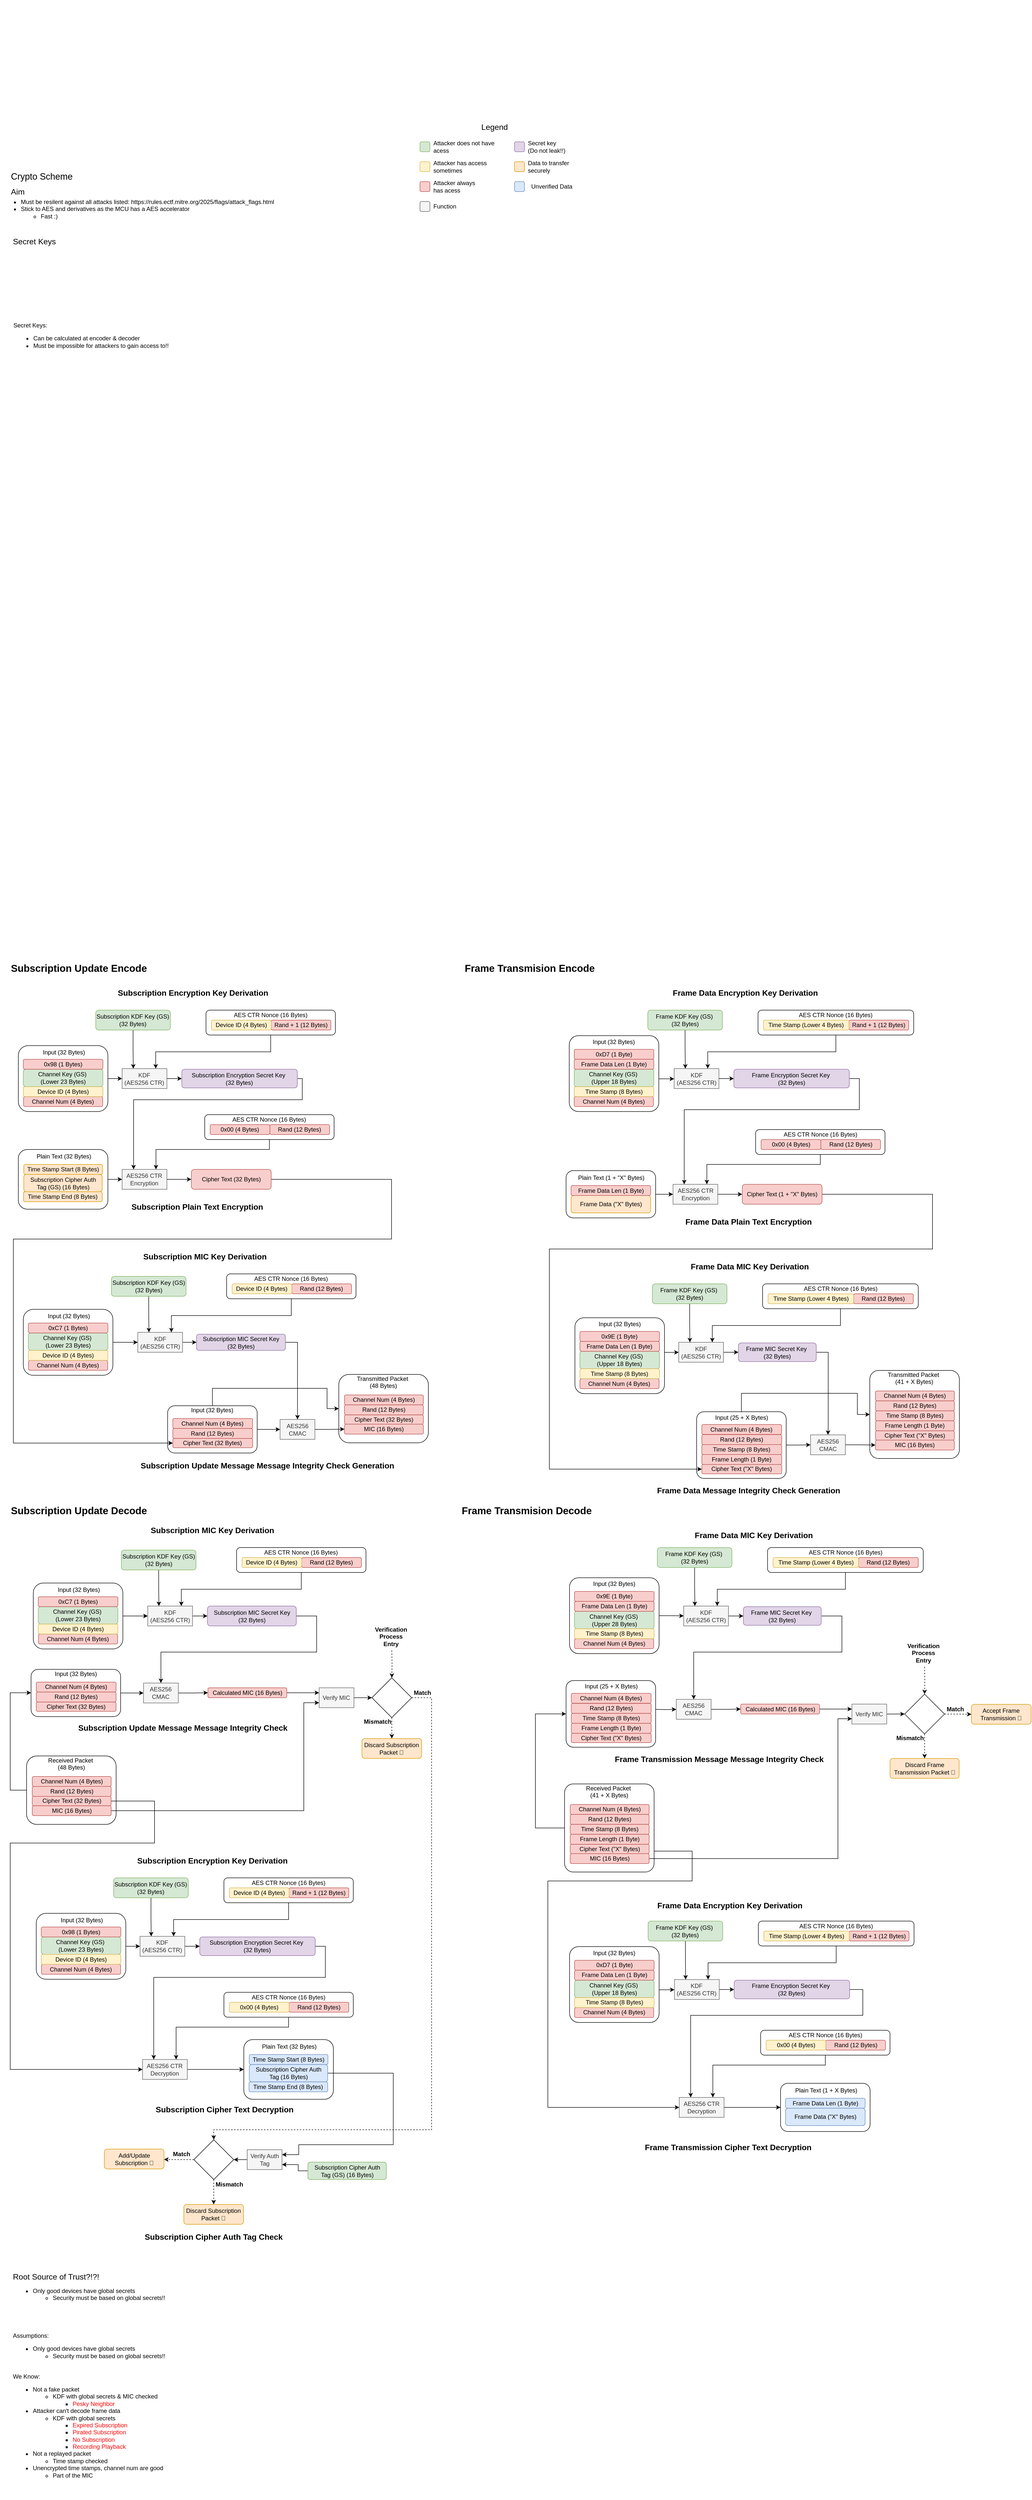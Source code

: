 <mxfile version="26.0.15">
  <diagram name="Page-1" id="Hbnf64Dpp4OHPYfa4F6F">
    <mxGraphModel dx="1434" dy="958" grid="1" gridSize="10" guides="1" tooltips="1" connect="1" arrows="1" fold="1" page="1" pageScale="1" pageWidth="827" pageHeight="1169" math="0" shadow="0">
      <root>
        <mxCell id="0" />
        <mxCell id="1" parent="0" />
        <mxCell id="lH5ionVbBFO-SWCRv7t5-72" value="" style="rounded=1;whiteSpace=wrap;html=1;arcSize=11;" parent="1" vertex="1">
          <mxGeometry x="1416" y="2877" width="180" height="134" as="geometry" />
        </mxCell>
        <mxCell id="Mdse6QLOZnjZKE1CJzue-91" value="" style="rounded=1;whiteSpace=wrap;html=1;" parent="1" vertex="1">
          <mxGeometry x="352.86" y="2865" width="180" height="95" as="geometry" />
        </mxCell>
        <mxCell id="Mdse6QLOZnjZKE1CJzue-90" value="&lt;span style=&quot;color: rgb(0, 0, 0); font-family: Helvetica; font-size: 12px; font-style: normal; font-variant-ligatures: normal; font-variant-caps: normal; font-weight: 400; letter-spacing: normal; orphans: 2; text-indent: 0px; text-transform: none; widows: 2; word-spacing: 0px; -webkit-text-stroke-width: 0px; white-space: normal; background-color: rgb(251, 251, 251); text-decoration-thickness: initial; text-decoration-style: initial; text-decoration-color: initial; float: none; display: inline !important;&quot;&gt;Input (32 Bytes)&lt;/span&gt;" style="text;whiteSpace=wrap;html=1;align=center;" parent="1" vertex="1">
          <mxGeometry x="364.29" y="2860" width="157.14" height="40" as="geometry" />
        </mxCell>
        <mxCell id="Mdse6QLOZnjZKE1CJzue-96" value="" style="rounded=1;whiteSpace=wrap;html=1;" parent="1" vertex="1">
          <mxGeometry x="696.86" y="2802" width="180" height="137.5" as="geometry" />
        </mxCell>
        <mxCell id="Mdse6QLOZnjZKE1CJzue-92" style="edgeStyle=orthogonalEdgeStyle;rounded=0;orthogonalLoop=1;jettySize=auto;html=1;exitX=1;exitY=0.5;exitDx=0;exitDy=0;" parent="1" source="Mdse6QLOZnjZKE1CJzue-91" target="_PfdmNzppAyqhTIvQ9N5-86" edge="1">
          <mxGeometry relative="1" as="geometry" />
        </mxCell>
        <mxCell id="Mdse6QLOZnjZKE1CJzue-74" style="edgeStyle=orthogonalEdgeStyle;rounded=0;orthogonalLoop=1;jettySize=auto;html=1;exitX=1;exitY=0.5;exitDx=0;exitDy=0;" parent="1" source="Mdse6QLOZnjZKE1CJzue-72" target="Mdse6QLOZnjZKE1CJzue-48" edge="1">
          <mxGeometry relative="1" as="geometry" />
        </mxCell>
        <mxCell id="Mdse6QLOZnjZKE1CJzue-72" value="" style="rounded=1;whiteSpace=wrap;html=1;" parent="1" vertex="1">
          <mxGeometry x="52.86" y="2141.25" width="180" height="132.5" as="geometry" />
        </mxCell>
        <mxCell id="FZoFbabwsnSWecllxkjN-2" value="" style="shape=image;verticalLabelPosition=bottom;labelBackgroundColor=default;verticalAlign=top;aspect=fixed;imageAspect=0;image=https://rules.ectf.mitre.org/_images/Sat_Build.png;" parent="1" vertex="1">
          <mxGeometry x="60" y="40" width="719.1" height="320" as="geometry" />
        </mxCell>
        <mxCell id="FZoFbabwsnSWecllxkjN-5" value="&lt;font&gt;Crypto Scheme&lt;/font&gt;" style="text;html=1;align=left;verticalAlign=middle;whiteSpace=wrap;rounded=0;fontSize=18;" parent="1" vertex="1">
          <mxGeometry x="36" y="380" width="260" height="30" as="geometry" />
        </mxCell>
        <mxCell id="FZoFbabwsnSWecllxkjN-18" value="&lt;font style=&quot;font-size: 16px;&quot;&gt;Secret Keys&lt;/font&gt;" style="text;html=1;align=left;verticalAlign=middle;whiteSpace=wrap;rounded=0;" parent="1" vertex="1">
          <mxGeometry x="40" y="510" width="260" height="30" as="geometry" />
        </mxCell>
        <mxCell id="FZoFbabwsnSWecllxkjN-19" value="Secret Keys:&lt;div&gt;&lt;ul&gt;&lt;li&gt;Can be calculated at encoder &amp;amp; decoder&lt;/li&gt;&lt;li&gt;Must be impossible for attackers to gain access to!!&lt;/li&gt;&lt;/ul&gt;&lt;/div&gt;" style="text;html=1;align=left;verticalAlign=top;whiteSpace=wrap;rounded=0;" parent="1" vertex="1">
          <mxGeometry x="41.43" y="680" width="320" height="75" as="geometry" />
        </mxCell>
        <mxCell id="FZoFbabwsnSWecllxkjN-31" style="edgeStyle=orthogonalEdgeStyle;rounded=0;orthogonalLoop=1;jettySize=auto;html=1;exitX=1;exitY=0.5;exitDx=0;exitDy=0;entryX=0;entryY=0.25;entryDx=0;entryDy=0;" parent="1" edge="1">
          <mxGeometry relative="1" as="geometry">
            <mxPoint x="220" y="705" as="targetPoint" />
          </mxGeometry>
        </mxCell>
        <mxCell id="FZoFbabwsnSWecllxkjN-61" value="&lt;font style=&quot;font-size: 16px;&quot;&gt;Aim&lt;/font&gt;" style="text;html=1;align=left;verticalAlign=middle;whiteSpace=wrap;rounded=0;" parent="1" vertex="1">
          <mxGeometry x="36" y="410" width="260" height="30" as="geometry" />
        </mxCell>
        <mxCell id="FZoFbabwsnSWecllxkjN-62" value="&lt;ul&gt;&lt;li&gt;&lt;span style=&quot;background-color: transparent; color: light-dark(rgb(0, 0, 0), rgb(255, 255, 255));&quot;&gt;Must be resilent against all attacks listed:&amp;nbsp;&lt;/span&gt;https://rules.ectf.mitre.org/2025/flags/attack_flags.html&lt;/li&gt;&lt;li&gt;Stick to AES and derivatives as the MCU has a AES accelerator&lt;br&gt;&lt;/li&gt;&lt;ul&gt;&lt;li&gt;Fast :)&lt;/li&gt;&lt;/ul&gt;&lt;/ul&gt;" style="text;html=1;align=left;verticalAlign=top;whiteSpace=wrap;rounded=0;" parent="1" vertex="1">
          <mxGeometry x="16" y="420" width="640" height="60" as="geometry" />
        </mxCell>
        <mxCell id="FZoFbabwsnSWecllxkjN-117" value="&lt;div&gt;Assumptions:&lt;/div&gt;&lt;div&gt;&lt;ul&gt;&lt;li&gt;Only good devices have global secrets&lt;/li&gt;&lt;ul&gt;&lt;li&gt;Security must be based on global secrets!!&lt;/li&gt;&lt;/ul&gt;&lt;/ul&gt;&lt;/div&gt;&lt;div&gt;&lt;br&gt;&lt;/div&gt;We Know:&lt;div&gt;&lt;ul&gt;&lt;li&gt;&lt;span style=&quot;background-color: transparent; color: light-dark(rgb(0, 0, 0), rgb(255, 255, 255));&quot;&gt;Not a fake packet&lt;/span&gt;&lt;/li&gt;&lt;ul&gt;&lt;li&gt;KDF with global secrets &amp;amp; MIC checked&lt;/li&gt;&lt;ul&gt;&lt;li&gt;&lt;font style=&quot;color: rgb(255, 0, 0);&quot;&gt;Pesky Neighbor&lt;/font&gt;&lt;/li&gt;&lt;/ul&gt;&lt;/ul&gt;&lt;li&gt;Attacker can&#39;t decode frame data&lt;/li&gt;&lt;ul&gt;&lt;li&gt;KDF with global secrets&lt;/li&gt;&lt;ul&gt;&lt;li&gt;&lt;font style=&quot;color: rgb(255, 0, 0);&quot;&gt;Expired Subscription&lt;/font&gt;&lt;/li&gt;&lt;li&gt;&lt;font style=&quot;color: rgb(255, 0, 0);&quot;&gt;Pirated Subscription&lt;/font&gt;&lt;/li&gt;&lt;li&gt;&lt;font style=&quot;color: rgb(255, 0, 0);&quot;&gt;No Subscription&lt;/font&gt;&lt;/li&gt;&lt;li&gt;&lt;font style=&quot;color: rgb(255, 0, 0);&quot;&gt;Recording Playback&lt;/font&gt;&lt;/li&gt;&lt;/ul&gt;&lt;/ul&gt;&lt;li&gt;Not a replayed packet&lt;/li&gt;&lt;ul&gt;&lt;li&gt;Time stamp checked&lt;/li&gt;&lt;/ul&gt;&lt;li&gt;Unencrypted time stamps, channel num are good&lt;/li&gt;&lt;ul&gt;&lt;li&gt;Part of the MIC&lt;/li&gt;&lt;/ul&gt;&lt;/ul&gt;&lt;div&gt;&lt;br&gt;&lt;/div&gt;&lt;/div&gt;&lt;div&gt;&lt;br&gt;&lt;/div&gt;" style="text;html=1;align=left;verticalAlign=top;whiteSpace=wrap;rounded=0;" parent="1" vertex="1">
          <mxGeometry x="40" y="4720" width="382.5" height="310" as="geometry" />
        </mxCell>
        <mxCell id="FZoFbabwsnSWecllxkjN-126" value="&lt;b&gt;&lt;font style=&quot;font-size: 20px;&quot;&gt;&lt;font style=&quot;&quot;&gt;Subscripti&lt;/font&gt;&lt;span style=&quot;background-color: transparent; color: light-dark(rgb(0, 0, 0), rgb(255, 255, 255));&quot;&gt;on Update Encode&lt;/span&gt;&lt;/font&gt;&lt;/b&gt;" style="text;html=1;align=left;verticalAlign=middle;whiteSpace=wrap;rounded=0;" parent="1" vertex="1">
          <mxGeometry x="36.0" y="1970" width="381.43" height="30" as="geometry" />
        </mxCell>
        <mxCell id="rqgm11eLHVLoC_PbrVzL-1" value="&lt;span style=&quot;font-size: 16px;&quot;&gt;Root Source of Trust?!?!&lt;/span&gt;" style="text;html=1;align=left;verticalAlign=middle;whiteSpace=wrap;rounded=0;" parent="1" vertex="1">
          <mxGeometry x="40" y="4600" width="340" height="30" as="geometry" />
        </mxCell>
        <mxCell id="_PfdmNzppAyqhTIvQ9N5-1" value="&lt;ul style=&quot;forced-color-adjust: none; color: rgb(0, 0, 0); font-family: Helvetica; font-size: 12px; font-style: normal; font-variant-ligatures: normal; font-variant-caps: normal; font-weight: 400; letter-spacing: normal; orphans: 2; text-align: left; text-indent: 0px; text-transform: none; widows: 2; word-spacing: 0px; -webkit-text-stroke-width: 0px; white-space: normal; text-decoration-thickness: initial; text-decoration-style: initial; text-decoration-color: initial;&quot;&gt;&lt;li style=&quot;forced-color-adjust: none;&quot;&gt;&lt;span&gt;Only good devices have global secrets&lt;/span&gt;&lt;/li&gt;&lt;ul style=&quot;forced-color-adjust: none;&quot;&gt;&lt;li style=&quot;forced-color-adjust: none;&quot;&gt;&lt;span&gt;Security must be based on global secrets!!&lt;/span&gt;&lt;/li&gt;&lt;/ul&gt;&lt;/ul&gt;" style="text;whiteSpace=wrap;html=1;" parent="1" vertex="1">
          <mxGeometry x="40" y="4618" width="340" height="80" as="geometry" />
        </mxCell>
        <mxCell id="_PfdmNzppAyqhTIvQ9N5-80" value="MIC (16 Bytes)" style="rounded=1;whiteSpace=wrap;html=1;fillColor=#f8cecc;strokeColor=#b85450;" parent="1" vertex="1">
          <mxGeometry x="708.29" y="2902" width="158.57" height="20" as="geometry" />
        </mxCell>
        <mxCell id="Mdse6QLOZnjZKE1CJzue-101" style="edgeStyle=orthogonalEdgeStyle;rounded=0;orthogonalLoop=1;jettySize=auto;html=1;exitX=1;exitY=0.5;exitDx=0;exitDy=0;entryX=0;entryY=0.5;entryDx=0;entryDy=0;" parent="1" source="_PfdmNzppAyqhTIvQ9N5-86" target="_PfdmNzppAyqhTIvQ9N5-80" edge="1">
          <mxGeometry relative="1" as="geometry" />
        </mxCell>
        <mxCell id="_PfdmNzppAyqhTIvQ9N5-86" value="AES256 CMAC" style="rounded=0;whiteSpace=wrap;html=1;fillColor=#f5f5f5;fontColor=#333333;strokeColor=#666666;" parent="1" vertex="1">
          <mxGeometry x="578.86" y="2892.5" width="70" height="40" as="geometry" />
        </mxCell>
        <mxCell id="cAvwA4lJJM2ez4nOGZhI-5" value="" style="rounded=1;whiteSpace=wrap;html=1;fillColor=#dae8fc;strokeColor=#6c8ebf;" parent="1" vertex="1">
          <mxGeometry x="1050" y="405" width="20" height="20" as="geometry" />
        </mxCell>
        <mxCell id="cAvwA4lJJM2ez4nOGZhI-6" value="Unverified Data" style="text;html=1;align=center;verticalAlign=middle;whiteSpace=wrap;rounded=0;" parent="1" vertex="1">
          <mxGeometry x="1075" y="400" width="100" height="30" as="geometry" />
        </mxCell>
        <mxCell id="cAvwA4lJJM2ez4nOGZhI-7" value="Attacker always has acess" style="text;html=1;align=left;verticalAlign=middle;whiteSpace=wrap;rounded=0;" parent="1" vertex="1">
          <mxGeometry x="885" y="400" width="100" height="30" as="geometry" />
        </mxCell>
        <mxCell id="cAvwA4lJJM2ez4nOGZhI-8" value="" style="rounded=1;whiteSpace=wrap;html=1;fillColor=#f8cecc;strokeColor=#b85450;" parent="1" vertex="1">
          <mxGeometry x="860" y="405" width="20" height="20" as="geometry" />
        </mxCell>
        <mxCell id="cAvwA4lJJM2ez4nOGZhI-11" value="Attacker has access&amp;nbsp; sometimes" style="text;html=1;align=left;verticalAlign=middle;whiteSpace=wrap;rounded=0;" parent="1" vertex="1">
          <mxGeometry x="885" y="360" width="135" height="30" as="geometry" />
        </mxCell>
        <mxCell id="cAvwA4lJJM2ez4nOGZhI-12" value="" style="rounded=1;whiteSpace=wrap;html=1;fillColor=#fff2cc;strokeColor=#d6b656;" parent="1" vertex="1">
          <mxGeometry x="860" y="365" width="20" height="20" as="geometry" />
        </mxCell>
        <mxCell id="cAvwA4lJJM2ez4nOGZhI-13" value="Attacker does not have acess&amp;nbsp;" style="text;html=1;align=left;verticalAlign=middle;whiteSpace=wrap;rounded=0;" parent="1" vertex="1">
          <mxGeometry x="885" y="320" width="155" height="30" as="geometry" />
        </mxCell>
        <mxCell id="cAvwA4lJJM2ez4nOGZhI-14" value="" style="rounded=1;whiteSpace=wrap;html=1;fillColor=#d5e8d4;strokeColor=#82b366;" parent="1" vertex="1">
          <mxGeometry x="860" y="325" width="20" height="20" as="geometry" />
        </mxCell>
        <mxCell id="cAvwA4lJJM2ez4nOGZhI-15" value="" style="rounded=1;whiteSpace=wrap;html=1;fillColor=#e1d5e7;strokeColor=#9673a6;" parent="1" vertex="1">
          <mxGeometry x="1050" y="325" width="20" height="20" as="geometry" />
        </mxCell>
        <mxCell id="cAvwA4lJJM2ez4nOGZhI-16" value="Secret key &lt;br&gt;(Do not leak!!)" style="text;html=1;align=left;verticalAlign=middle;whiteSpace=wrap;rounded=0;" parent="1" vertex="1">
          <mxGeometry x="1075" y="320" width="100" height="30" as="geometry" />
        </mxCell>
        <mxCell id="cAvwA4lJJM2ez4nOGZhI-17" value="Data to transfer securely" style="text;html=1;align=left;verticalAlign=middle;whiteSpace=wrap;rounded=0;" parent="1" vertex="1">
          <mxGeometry x="1075" y="360" width="100" height="30" as="geometry" />
        </mxCell>
        <mxCell id="cAvwA4lJJM2ez4nOGZhI-18" value="" style="rounded=1;whiteSpace=wrap;html=1;fillColor=#ffe6cc;strokeColor=#d79b00;" parent="1" vertex="1">
          <mxGeometry x="1050" y="365" width="20" height="20" as="geometry" />
        </mxCell>
        <mxCell id="cAvwA4lJJM2ez4nOGZhI-20" value="&lt;font style=&quot;font-size: 16px;&quot;&gt;Legend&lt;/font&gt;" style="text;html=1;align=center;verticalAlign=middle;whiteSpace=wrap;rounded=0;" parent="1" vertex="1">
          <mxGeometry x="860" y="280" width="300" height="30" as="geometry" />
        </mxCell>
        <mxCell id="cAvwA4lJJM2ez4nOGZhI-21" value="" style="rounded=1;whiteSpace=wrap;html=1;fillColor=#f5f5f5;strokeColor=#666666;fontColor=#333333;" parent="1" vertex="1">
          <mxGeometry x="860" y="445" width="20" height="20" as="geometry" />
        </mxCell>
        <mxCell id="cAvwA4lJJM2ez4nOGZhI-22" value="Function" style="text;html=1;align=left;verticalAlign=middle;whiteSpace=wrap;rounded=0;" parent="1" vertex="1">
          <mxGeometry x="885" y="440" width="100" height="30" as="geometry" />
        </mxCell>
        <mxCell id="Mdse6QLOZnjZKE1CJzue-25" style="edgeStyle=orthogonalEdgeStyle;rounded=0;orthogonalLoop=1;jettySize=auto;html=1;exitX=0.5;exitY=1;exitDx=0;exitDy=0;entryX=0.75;entryY=0;entryDx=0;entryDy=0;" parent="1" source="Mdse6QLOZnjZKE1CJzue-26" target="Mdse6QLOZnjZKE1CJzue-30" edge="1">
          <mxGeometry relative="1" as="geometry" />
        </mxCell>
        <mxCell id="Mdse6QLOZnjZKE1CJzue-26" value="" style="rounded=1;whiteSpace=wrap;html=1;" parent="1" vertex="1">
          <mxGeometry x="471.43" y="2600" width="260" height="50" as="geometry" />
        </mxCell>
        <mxCell id="Mdse6QLOZnjZKE1CJzue-29" style="edgeStyle=orthogonalEdgeStyle;rounded=0;orthogonalLoop=1;jettySize=auto;html=1;exitX=1;exitY=0.5;exitDx=0;exitDy=0;entryX=0;entryY=0.5;entryDx=0;entryDy=0;" parent="1" source="Mdse6QLOZnjZKE1CJzue-30" target="Mdse6QLOZnjZKE1CJzue-32" edge="1">
          <mxGeometry relative="1" as="geometry">
            <mxPoint x="412.86" y="2717.5" as="targetPoint" />
          </mxGeometry>
        </mxCell>
        <mxCell id="Mdse6QLOZnjZKE1CJzue-30" value="KDF&lt;div&gt;(AES256 CTR)&lt;/div&gt;" style="rounded=0;whiteSpace=wrap;html=1;fillColor=#f5f5f5;fontColor=#333333;strokeColor=#666666;" parent="1" vertex="1">
          <mxGeometry x="292.86" y="2717.5" width="90" height="40" as="geometry" />
        </mxCell>
        <mxCell id="Mdse6QLOZnjZKE1CJzue-61" style="edgeStyle=orthogonalEdgeStyle;rounded=0;orthogonalLoop=1;jettySize=auto;html=1;exitX=1;exitY=0.5;exitDx=0;exitDy=0;entryX=0.5;entryY=0;entryDx=0;entryDy=0;" parent="1" source="Mdse6QLOZnjZKE1CJzue-32" target="_PfdmNzppAyqhTIvQ9N5-86" edge="1">
          <mxGeometry relative="1" as="geometry" />
        </mxCell>
        <mxCell id="Mdse6QLOZnjZKE1CJzue-32" value="Subscription MIC Secret Key&lt;div&gt;(32 Bytes)&lt;/div&gt;" style="rounded=1;whiteSpace=wrap;html=1;fillColor=#e1d5e7;strokeColor=#9673a6;" parent="1" vertex="1">
          <mxGeometry x="411.01" y="2721.25" width="178.57" height="32.5" as="geometry" />
        </mxCell>
        <mxCell id="Mdse6QLOZnjZKE1CJzue-39" value="Rand (12 Bytes)" style="rounded=1;whiteSpace=wrap;html=1;fillColor=#f8cecc;strokeColor=#b85450;" parent="1" vertex="1">
          <mxGeometry x="602.43" y="2620" width="120" height="20" as="geometry" />
        </mxCell>
        <mxCell id="Mdse6QLOZnjZKE1CJzue-40" value="Device ID (4 Bytes)" style="rounded=1;whiteSpace=wrap;html=1;fillColor=#fff2cc;strokeColor=#d6b656;" parent="1" vertex="1">
          <mxGeometry x="482.43" y="2620" width="120" height="20" as="geometry" />
        </mxCell>
        <mxCell id="Mdse6QLOZnjZKE1CJzue-41" value="AES CTR Nonce (16 Bytes)" style="text;html=1;align=center;verticalAlign=middle;whiteSpace=wrap;rounded=0;" parent="1" vertex="1">
          <mxGeometry x="471.43" y="2600" width="260" height="20" as="geometry" />
        </mxCell>
        <mxCell id="Mdse6QLOZnjZKE1CJzue-43" style="edgeStyle=orthogonalEdgeStyle;rounded=0;orthogonalLoop=1;jettySize=auto;html=1;exitX=0.5;exitY=1;exitDx=0;exitDy=0;entryX=0.75;entryY=0;entryDx=0;entryDy=0;" parent="1" source="Mdse6QLOZnjZKE1CJzue-44" target="Mdse6QLOZnjZKE1CJzue-48" edge="1">
          <mxGeometry relative="1" as="geometry" />
        </mxCell>
        <mxCell id="Mdse6QLOZnjZKE1CJzue-44" value="" style="rounded=1;whiteSpace=wrap;html=1;" parent="1" vertex="1">
          <mxGeometry x="430.0" y="2070" width="260" height="50" as="geometry" />
        </mxCell>
        <mxCell id="Mdse6QLOZnjZKE1CJzue-45" value="Channel Key (GS)&amp;nbsp;&lt;div&gt;(Lower 23 Bytes)&lt;/div&gt;" style="rounded=1;whiteSpace=wrap;html=1;fillColor=#d5e8d4;strokeColor=#82b366;" parent="1" vertex="1">
          <mxGeometry x="62.86" y="2188.75" width="160" height="35" as="geometry" />
        </mxCell>
        <mxCell id="Mdse6QLOZnjZKE1CJzue-47" style="edgeStyle=orthogonalEdgeStyle;rounded=0;orthogonalLoop=1;jettySize=auto;html=1;exitX=1;exitY=0.5;exitDx=0;exitDy=0;entryX=0;entryY=0.5;entryDx=0;entryDy=0;" parent="1" source="Mdse6QLOZnjZKE1CJzue-48" target="Mdse6QLOZnjZKE1CJzue-50" edge="1">
          <mxGeometry relative="1" as="geometry">
            <mxPoint x="371.43" y="2187.5" as="targetPoint" />
          </mxGeometry>
        </mxCell>
        <mxCell id="Mdse6QLOZnjZKE1CJzue-48" value="KDF&lt;div&gt;(AES256 CTR)&lt;/div&gt;" style="rounded=0;whiteSpace=wrap;html=1;fillColor=#f5f5f5;fontColor=#333333;strokeColor=#666666;" parent="1" vertex="1">
          <mxGeometry x="261.43" y="2187.5" width="90" height="40" as="geometry" />
        </mxCell>
        <mxCell id="Mdse6QLOZnjZKE1CJzue-70" style="edgeStyle=orthogonalEdgeStyle;rounded=0;orthogonalLoop=1;jettySize=auto;html=1;exitX=1;exitY=0.5;exitDx=0;exitDy=0;entryX=0.25;entryY=0;entryDx=0;entryDy=0;" parent="1" source="Mdse6QLOZnjZKE1CJzue-50" target="Mdse6QLOZnjZKE1CJzue-64" edge="1">
          <mxGeometry relative="1" as="geometry">
            <Array as="points">
              <mxPoint x="623.43" y="2208" />
              <mxPoint x="623.43" y="2250" />
              <mxPoint x="284.43" y="2250" />
              <mxPoint x="284.43" y="2390" />
            </Array>
          </mxGeometry>
        </mxCell>
        <mxCell id="Mdse6QLOZnjZKE1CJzue-50" value="Subscription Encryption Secret Key&amp;nbsp;&lt;div&gt;(32 Bytes)&lt;/div&gt;" style="rounded=1;whiteSpace=wrap;html=1;fillColor=#e1d5e7;strokeColor=#9673a6;" parent="1" vertex="1">
          <mxGeometry x="381.43" y="2188.75" width="232.08" height="37.5" as="geometry" />
        </mxCell>
        <mxCell id="Mdse6QLOZnjZKE1CJzue-52" value="Channel Num (4 Bytes)" style="rounded=1;whiteSpace=wrap;html=1;fillColor=#f8cecc;strokeColor=#b85450;" parent="1" vertex="1">
          <mxGeometry x="63.29" y="2243.75" width="159.14" height="20" as="geometry" />
        </mxCell>
        <mxCell id="Mdse6QLOZnjZKE1CJzue-53" style="edgeStyle=orthogonalEdgeStyle;rounded=0;orthogonalLoop=1;jettySize=auto;html=1;exitX=0.5;exitY=1;exitDx=0;exitDy=0;entryX=0.25;entryY=0;entryDx=0;entryDy=0;" parent="1" source="Mdse6QLOZnjZKE1CJzue-54" target="Mdse6QLOZnjZKE1CJzue-48" edge="1">
          <mxGeometry relative="1" as="geometry" />
        </mxCell>
        <mxCell id="Mdse6QLOZnjZKE1CJzue-54" value="Subscription KDF Key (GS) (32 Bytes)" style="rounded=1;whiteSpace=wrap;html=1;fillColor=#d5e8d4;strokeColor=#82b366;" parent="1" vertex="1">
          <mxGeometry x="208.43" y="2070" width="150" height="40" as="geometry" />
        </mxCell>
        <mxCell id="Mdse6QLOZnjZKE1CJzue-56" value="Device ID (4 Bytes)" style="rounded=1;whiteSpace=wrap;html=1;fillColor=#fff2cc;strokeColor=#d6b656;" parent="1" vertex="1">
          <mxGeometry x="62.86" y="2223.75" width="160" height="20" as="geometry" />
        </mxCell>
        <mxCell id="Mdse6QLOZnjZKE1CJzue-57" value="Rand + 1 (12 Bytes)" style="rounded=1;whiteSpace=wrap;html=1;fillColor=#f8cecc;strokeColor=#b85450;" parent="1" vertex="1">
          <mxGeometry x="561" y="2090" width="120" height="20" as="geometry" />
        </mxCell>
        <mxCell id="Mdse6QLOZnjZKE1CJzue-58" value="Device ID (4 Bytes)" style="rounded=1;whiteSpace=wrap;html=1;fillColor=#fff2cc;strokeColor=#d6b656;" parent="1" vertex="1">
          <mxGeometry x="441.0" y="2090" width="120" height="20" as="geometry" />
        </mxCell>
        <mxCell id="Mdse6QLOZnjZKE1CJzue-59" value="AES CTR Nonce (16 Bytes)" style="text;html=1;align=center;verticalAlign=middle;whiteSpace=wrap;rounded=0;" parent="1" vertex="1">
          <mxGeometry x="430.0" y="2070" width="260" height="20" as="geometry" />
        </mxCell>
        <mxCell id="Mdse6QLOZnjZKE1CJzue-60" value="0x98 (1 Bytes)" style="rounded=1;whiteSpace=wrap;html=1;fillColor=#f8cecc;strokeColor=#b85450;" parent="1" vertex="1">
          <mxGeometry x="62.86" y="2168.75" width="160" height="20" as="geometry" />
        </mxCell>
        <mxCell id="Mdse6QLOZnjZKE1CJzue-84" style="edgeStyle=orthogonalEdgeStyle;rounded=0;orthogonalLoop=1;jettySize=auto;html=1;exitX=1;exitY=0.5;exitDx=0;exitDy=0;" parent="1" source="lH5ionVbBFO-SWCRv7t5-1" target="Mdse6QLOZnjZKE1CJzue-83" edge="1">
          <mxGeometry relative="1" as="geometry">
            <Array as="points">
              <mxPoint x="802.86" y="2410" />
              <mxPoint x="802.86" y="2530" />
              <mxPoint x="42.86" y="2530" />
              <mxPoint x="42.86" y="2940" />
            </Array>
          </mxGeometry>
        </mxCell>
        <mxCell id="Mdse6QLOZnjZKE1CJzue-64" value="AES256 CTR&lt;br&gt;Encryption" style="rounded=0;whiteSpace=wrap;html=1;fillColor=#f5f5f5;fontColor=#333333;strokeColor=#666666;" parent="1" vertex="1">
          <mxGeometry x="261.43" y="2390" width="90" height="40" as="geometry" />
        </mxCell>
        <mxCell id="Mdse6QLOZnjZKE1CJzue-69" style="edgeStyle=orthogonalEdgeStyle;rounded=0;orthogonalLoop=1;jettySize=auto;html=1;exitX=0.5;exitY=1;exitDx=0;exitDy=0;entryX=0.75;entryY=0;entryDx=0;entryDy=0;" parent="1" source="Mdse6QLOZnjZKE1CJzue-65" target="Mdse6QLOZnjZKE1CJzue-64" edge="1">
          <mxGeometry relative="1" as="geometry">
            <Array as="points">
              <mxPoint x="557.43" y="2350" />
              <mxPoint x="329.43" y="2350" />
              <mxPoint x="329.43" y="2390" />
            </Array>
          </mxGeometry>
        </mxCell>
        <mxCell id="Mdse6QLOZnjZKE1CJzue-65" value="" style="rounded=1;whiteSpace=wrap;html=1;" parent="1" vertex="1">
          <mxGeometry x="427.43" y="2280" width="260" height="50" as="geometry" />
        </mxCell>
        <mxCell id="Mdse6QLOZnjZKE1CJzue-66" value="Rand (12 Bytes)" style="rounded=1;whiteSpace=wrap;html=1;fillColor=#f8cecc;strokeColor=#b85450;" parent="1" vertex="1">
          <mxGeometry x="558.43" y="2300" width="120" height="20" as="geometry" />
        </mxCell>
        <mxCell id="Mdse6QLOZnjZKE1CJzue-67" value="0x00 (4 Bytes)" style="rounded=1;whiteSpace=wrap;html=1;fillColor=#f8cecc;strokeColor=#b85450;" parent="1" vertex="1">
          <mxGeometry x="438.43" y="2300" width="120" height="20" as="geometry" />
        </mxCell>
        <mxCell id="Mdse6QLOZnjZKE1CJzue-68" value="AES CTR Nonce (16 Bytes)" style="text;html=1;align=center;verticalAlign=middle;whiteSpace=wrap;rounded=0;" parent="1" vertex="1">
          <mxGeometry x="427.43" y="2280" width="260" height="20" as="geometry" />
        </mxCell>
        <mxCell id="Mdse6QLOZnjZKE1CJzue-73" value="&lt;span style=&quot;color: rgb(0, 0, 0); font-family: Helvetica; font-size: 12px; font-style: normal; font-variant-ligatures: normal; font-variant-caps: normal; font-weight: 400; letter-spacing: normal; orphans: 2; text-indent: 0px; text-transform: none; widows: 2; word-spacing: 0px; -webkit-text-stroke-width: 0px; white-space: normal; background-color: rgb(251, 251, 251); text-decoration-thickness: initial; text-decoration-style: initial; text-decoration-color: initial; float: none; display: inline !important;&quot;&gt;Input (32 Bytes)&lt;/span&gt;" style="text;whiteSpace=wrap;html=1;align=center;" parent="1" vertex="1">
          <mxGeometry x="65.72" y="2141.25" width="157.14" height="28.75" as="geometry" />
        </mxCell>
        <mxCell id="Mdse6QLOZnjZKE1CJzue-75" value="&lt;span style=&quot;color: rgb(0, 0, 0); font-family: Helvetica; font-size: 12px; font-style: normal; font-variant-ligatures: normal; font-variant-caps: normal; font-weight: 400; letter-spacing: normal; orphans: 2; text-indent: 0px; text-transform: none; widows: 2; word-spacing: 0px; -webkit-text-stroke-width: 0px; white-space: normal; background-color: rgb(251, 251, 251); text-decoration-thickness: initial; text-decoration-style: initial; text-decoration-color: initial; float: none; display: inline !important;&quot;&gt;Input (32 Bytes)&lt;/span&gt;" style="text;whiteSpace=wrap;html=1;align=center;" parent="1" vertex="1">
          <mxGeometry x="75.72" y="2350" width="157.14" height="40" as="geometry" />
        </mxCell>
        <mxCell id="Mdse6QLOZnjZKE1CJzue-81" style="edgeStyle=orthogonalEdgeStyle;rounded=0;orthogonalLoop=1;jettySize=auto;html=1;exitX=1;exitY=0.5;exitDx=0;exitDy=0;" parent="1" source="Mdse6QLOZnjZKE1CJzue-76" target="Mdse6QLOZnjZKE1CJzue-64" edge="1">
          <mxGeometry relative="1" as="geometry" />
        </mxCell>
        <mxCell id="Mdse6QLOZnjZKE1CJzue-76" value="" style="rounded=1;whiteSpace=wrap;html=1;" parent="1" vertex="1">
          <mxGeometry x="52.86" y="2350" width="180" height="120" as="geometry" />
        </mxCell>
        <mxCell id="Mdse6QLOZnjZKE1CJzue-77" value="&lt;span style=&quot;color: rgb(0, 0, 0); font-family: Helvetica; font-size: 12px; font-style: normal; font-variant-ligatures: normal; font-variant-caps: normal; font-weight: 400; letter-spacing: normal; orphans: 2; text-indent: 0px; text-transform: none; widows: 2; word-spacing: 0px; -webkit-text-stroke-width: 0px; white-space: normal; background-color: rgb(251, 251, 251); text-decoration-thickness: initial; text-decoration-style: initial; text-decoration-color: initial; float: none; display: inline !important;&quot;&gt;Plain Text (32 Bytes)&lt;/span&gt;" style="text;whiteSpace=wrap;html=1;align=center;" parent="1" vertex="1">
          <mxGeometry x="65.72" y="2350" width="157.14" height="40" as="geometry" />
        </mxCell>
        <mxCell id="Mdse6QLOZnjZKE1CJzue-78" value="Subscription&amp;nbsp;Cipher Auth Tag&amp;nbsp;&lt;span style=&quot;background-color: transparent; color: light-dark(rgb(0, 0, 0), rgb(255, 255, 255));&quot;&gt;(GS) (16 Bytes)&lt;/span&gt;" style="rounded=1;whiteSpace=wrap;html=1;fillColor=#ffe6cc;strokeColor=#d79b00;" parent="1" vertex="1">
          <mxGeometry x="63.79" y="2400" width="157.64" height="35" as="geometry" />
        </mxCell>
        <mxCell id="Mdse6QLOZnjZKE1CJzue-79" value="Time Stamp Start (8 Bytes)" style="rounded=1;whiteSpace=wrap;html=1;fillColor=#ffe6cc;strokeColor=#d79b00;" parent="1" vertex="1">
          <mxGeometry x="63.79" y="2380" width="158.14" height="20" as="geometry" />
        </mxCell>
        <mxCell id="Mdse6QLOZnjZKE1CJzue-80" value="Time Stamp End (8 Bytes)" style="rounded=1;whiteSpace=wrap;html=1;fillColor=#ffe6cc;strokeColor=#d79b00;" parent="1" vertex="1">
          <mxGeometry x="63.29" y="2435" width="158.14" height="20" as="geometry" />
        </mxCell>
        <mxCell id="Mdse6QLOZnjZKE1CJzue-102" style="edgeStyle=orthogonalEdgeStyle;rounded=0;orthogonalLoop=1;jettySize=auto;html=1;entryX=0;entryY=0.5;entryDx=0;entryDy=0;exitX=0.5;exitY=0;exitDx=0;exitDy=0;" parent="1" source="Mdse6QLOZnjZKE1CJzue-91" target="Mdse6QLOZnjZKE1CJzue-96" edge="1">
          <mxGeometry relative="1" as="geometry">
            <mxPoint x="282.86" y="2940" as="sourcePoint" />
            <Array as="points">
              <mxPoint x="443.29" y="2830" />
              <mxPoint x="673.29" y="2830" />
              <mxPoint x="673.29" y="2871" />
            </Array>
          </mxGeometry>
        </mxCell>
        <mxCell id="Mdse6QLOZnjZKE1CJzue-83" value="Cipher Text (32 Bytes)" style="rounded=1;whiteSpace=wrap;html=1;fillColor=#f8cecc;strokeColor=#b85450;" parent="1" vertex="1">
          <mxGeometry x="363.33" y="2930.63" width="160.43" height="18.75" as="geometry" />
        </mxCell>
        <mxCell id="Mdse6QLOZnjZKE1CJzue-87" value="Channel Num (4 Bytes)" style="rounded=1;whiteSpace=wrap;html=1;fillColor=#f8cecc;strokeColor=#b85450;" parent="1" vertex="1">
          <mxGeometry x="363.33" y="2890.63" width="160.43" height="20" as="geometry" />
        </mxCell>
        <mxCell id="Mdse6QLOZnjZKE1CJzue-89" value="Rand (12 Bytes)" style="rounded=1;whiteSpace=wrap;html=1;fillColor=#f8cecc;strokeColor=#b85450;" parent="1" vertex="1">
          <mxGeometry x="363.33" y="2910.63" width="160.43" height="20" as="geometry" />
        </mxCell>
        <mxCell id="Mdse6QLOZnjZKE1CJzue-93" value="&lt;b&gt;&lt;font style=&quot;font-size: 16px;&quot;&gt;Subscripti&lt;/font&gt;&lt;span style=&quot;font-size: 16px; background-color: transparent; color: light-dark(rgb(0, 0, 0), rgb(255, 255, 255));&quot;&gt;on Encryption Key Derivation&lt;/span&gt;&lt;/b&gt;" style="text;html=1;align=center;verticalAlign=middle;whiteSpace=wrap;rounded=0;" parent="1" vertex="1">
          <mxGeometry x="224.23" y="2020" width="360" height="30" as="geometry" />
        </mxCell>
        <mxCell id="Mdse6QLOZnjZKE1CJzue-94" value="&lt;b&gt;&lt;font style=&quot;font-size: 16px;&quot;&gt;Subscripti&lt;/font&gt;&lt;span style=&quot;font-size: 16px; background-color: transparent; color: light-dark(rgb(0, 0, 0), rgb(255, 255, 255));&quot;&gt;on Plain Text Encryption&lt;/span&gt;&lt;/b&gt;" style="text;html=1;align=center;verticalAlign=middle;whiteSpace=wrap;rounded=0;" parent="1" vertex="1">
          <mxGeometry x="216.36" y="2450" width="393" height="30" as="geometry" />
        </mxCell>
        <mxCell id="Mdse6QLOZnjZKE1CJzue-95" value="&lt;b&gt;&lt;font style=&quot;font-size: 16px;&quot;&gt;Subscripti&lt;/font&gt;&lt;span style=&quot;font-size: 16px; background-color: transparent; color: light-dark(rgb(0, 0, 0), rgb(255, 255, 255));&quot;&gt;on Update Message Message Integrity Check Generation&lt;/span&gt;&lt;/b&gt;" style="text;html=1;align=center;verticalAlign=middle;whiteSpace=wrap;rounded=0;" parent="1" vertex="1">
          <mxGeometry x="240.36" y="2970" width="626.5" height="30" as="geometry" />
        </mxCell>
        <mxCell id="Mdse6QLOZnjZKE1CJzue-97" value="Cipher Text (32 Bytes)" style="rounded=1;whiteSpace=wrap;html=1;fillColor=#f8cecc;strokeColor=#b85450;" parent="1" vertex="1">
          <mxGeometry x="708.29" y="2883.25" width="158.57" height="18.75" as="geometry" />
        </mxCell>
        <mxCell id="Mdse6QLOZnjZKE1CJzue-98" value="Channel Num (4 Bytes)" style="rounded=1;whiteSpace=wrap;html=1;fillColor=#f8cecc;strokeColor=#b85450;" parent="1" vertex="1">
          <mxGeometry x="708.29" y="2843.25" width="158.57" height="20" as="geometry" />
        </mxCell>
        <mxCell id="Mdse6QLOZnjZKE1CJzue-99" value="Rand (12 Bytes)" style="rounded=1;whiteSpace=wrap;html=1;fillColor=#f8cecc;strokeColor=#b85450;" parent="1" vertex="1">
          <mxGeometry x="708.29" y="2863.25" width="158.57" height="20" as="geometry" />
        </mxCell>
        <mxCell id="Mdse6QLOZnjZKE1CJzue-100" value="&lt;span style=&quot;color: rgb(0, 0, 0); font-family: Helvetica; font-size: 12px; font-style: normal; font-variant-ligatures: normal; font-variant-caps: normal; font-weight: 400; letter-spacing: normal; orphans: 2; text-indent: 0px; text-transform: none; widows: 2; word-spacing: 0px; -webkit-text-stroke-width: 0px; white-space: normal; background-color: rgb(251, 251, 251); text-decoration-thickness: initial; text-decoration-style: initial; text-decoration-color: initial; float: none; display: inline !important;&quot;&gt;Transmitted Packet&amp;nbsp;&lt;/span&gt;&lt;div&gt;&lt;span style=&quot;color: rgb(0, 0, 0); font-family: Helvetica; font-size: 12px; font-style: normal; font-variant-ligatures: normal; font-variant-caps: normal; font-weight: 400; letter-spacing: normal; orphans: 2; text-indent: 0px; text-transform: none; widows: 2; word-spacing: 0px; -webkit-text-stroke-width: 0px; white-space: normal; background-color: rgb(251, 251, 251); text-decoration-thickness: initial; text-decoration-style: initial; text-decoration-color: initial; float: none; display: inline !important;&quot;&gt;(48 Bytes)&lt;/span&gt;&lt;/div&gt;" style="text;whiteSpace=wrap;html=1;align=center;" parent="1" vertex="1">
          <mxGeometry x="708.29" y="2797" width="157.14" height="40" as="geometry" />
        </mxCell>
        <mxCell id="Mdse6QLOZnjZKE1CJzue-111" style="edgeStyle=orthogonalEdgeStyle;rounded=0;orthogonalLoop=1;jettySize=auto;html=1;exitX=1;exitY=0.5;exitDx=0;exitDy=0;" parent="1" source="Mdse6QLOZnjZKE1CJzue-103" target="Mdse6QLOZnjZKE1CJzue-30" edge="1">
          <mxGeometry relative="1" as="geometry" />
        </mxCell>
        <mxCell id="Mdse6QLOZnjZKE1CJzue-103" value="" style="rounded=1;whiteSpace=wrap;html=1;" parent="1" vertex="1">
          <mxGeometry x="62.86" y="2671.25" width="180" height="132.5" as="geometry" />
        </mxCell>
        <mxCell id="Mdse6QLOZnjZKE1CJzue-104" value="Channel Key (GS)&amp;nbsp;&lt;div&gt;(Lower 23 Bytes)&lt;/div&gt;" style="rounded=1;whiteSpace=wrap;html=1;fillColor=#d5e8d4;strokeColor=#82b366;" parent="1" vertex="1">
          <mxGeometry x="72.86" y="2718.75" width="160" height="35" as="geometry" />
        </mxCell>
        <mxCell id="Mdse6QLOZnjZKE1CJzue-105" value="Channel Num (4 Bytes)" style="rounded=1;whiteSpace=wrap;html=1;fillColor=#f8cecc;strokeColor=#b85450;" parent="1" vertex="1">
          <mxGeometry x="73.29" y="2773.75" width="159.14" height="20" as="geometry" />
        </mxCell>
        <mxCell id="Mdse6QLOZnjZKE1CJzue-106" value="Device ID (4 Bytes)" style="rounded=1;whiteSpace=wrap;html=1;fillColor=#fff2cc;strokeColor=#d6b656;" parent="1" vertex="1">
          <mxGeometry x="72.86" y="2753.75" width="160" height="20" as="geometry" />
        </mxCell>
        <mxCell id="Mdse6QLOZnjZKE1CJzue-107" value="0xC7 (1 Bytes)" style="rounded=1;whiteSpace=wrap;html=1;fillColor=#f8cecc;strokeColor=#b85450;" parent="1" vertex="1">
          <mxGeometry x="72.86" y="2698.75" width="160" height="20" as="geometry" />
        </mxCell>
        <mxCell id="Mdse6QLOZnjZKE1CJzue-108" value="&lt;span style=&quot;color: rgb(0, 0, 0); font-family: Helvetica; font-size: 12px; font-style: normal; font-variant-ligatures: normal; font-variant-caps: normal; font-weight: 400; letter-spacing: normal; orphans: 2; text-indent: 0px; text-transform: none; widows: 2; word-spacing: 0px; -webkit-text-stroke-width: 0px; white-space: normal; background-color: rgb(251, 251, 251); text-decoration-thickness: initial; text-decoration-style: initial; text-decoration-color: initial; float: none; display: inline !important;&quot;&gt;Input (32 Bytes)&lt;/span&gt;" style="text;whiteSpace=wrap;html=1;align=center;" parent="1" vertex="1">
          <mxGeometry x="75.72" y="2671.25" width="157.14" height="28.75" as="geometry" />
        </mxCell>
        <mxCell id="Mdse6QLOZnjZKE1CJzue-110" style="edgeStyle=orthogonalEdgeStyle;rounded=0;orthogonalLoop=1;jettySize=auto;html=1;exitX=0.5;exitY=1;exitDx=0;exitDy=0;entryX=0.25;entryY=0;entryDx=0;entryDy=0;" parent="1" source="Mdse6QLOZnjZKE1CJzue-109" target="Mdse6QLOZnjZKE1CJzue-30" edge="1">
          <mxGeometry relative="1" as="geometry" />
        </mxCell>
        <mxCell id="Mdse6QLOZnjZKE1CJzue-109" value="Subscription KDF Key (GS) (32 Bytes)" style="rounded=1;whiteSpace=wrap;html=1;fillColor=#d5e8d4;strokeColor=#82b366;" parent="1" vertex="1">
          <mxGeometry x="239.86" y="2605" width="150" height="40" as="geometry" />
        </mxCell>
        <mxCell id="Mdse6QLOZnjZKE1CJzue-113" value="&lt;b&gt;&lt;font style=&quot;font-size: 16px;&quot;&gt;Subscripti&lt;/font&gt;&lt;span style=&quot;font-size: 16px; background-color: transparent; color: light-dark(rgb(0, 0, 0), rgb(255, 255, 255));&quot;&gt;on MIC Key Derivation&lt;/span&gt;&lt;/b&gt;" style="text;html=1;align=center;verticalAlign=middle;whiteSpace=wrap;rounded=0;" parent="1" vertex="1">
          <mxGeometry x="247.86" y="2550" width="360" height="30" as="geometry" />
        </mxCell>
        <mxCell id="Mdse6QLOZnjZKE1CJzue-114" value="&lt;b&gt;&lt;font style=&quot;font-size: 20px;&quot;&gt;&lt;font style=&quot;&quot;&gt;Subscripti&lt;/font&gt;&lt;span style=&quot;background-color: transparent; color: light-dark(rgb(0, 0, 0), rgb(255, 255, 255));&quot;&gt;on Update Decode&lt;/span&gt;&lt;/font&gt;&lt;/b&gt;" style="text;html=1;align=left;verticalAlign=middle;whiteSpace=wrap;rounded=0;" parent="1" vertex="1">
          <mxGeometry x="36.0" y="3060" width="381.43" height="30" as="geometry" />
        </mxCell>
        <mxCell id="Mdse6QLOZnjZKE1CJzue-134" style="edgeStyle=orthogonalEdgeStyle;rounded=0;orthogonalLoop=1;jettySize=auto;html=1;exitX=0.5;exitY=1;exitDx=0;exitDy=0;entryX=0.75;entryY=0;entryDx=0;entryDy=0;" parent="1" source="Mdse6QLOZnjZKE1CJzue-135" target="Mdse6QLOZnjZKE1CJzue-137" edge="1">
          <mxGeometry relative="1" as="geometry" />
        </mxCell>
        <mxCell id="Mdse6QLOZnjZKE1CJzue-135" value="" style="rounded=1;whiteSpace=wrap;html=1;" parent="1" vertex="1">
          <mxGeometry x="491.47" y="3150" width="260" height="50" as="geometry" />
        </mxCell>
        <mxCell id="Mdse6QLOZnjZKE1CJzue-136" style="edgeStyle=orthogonalEdgeStyle;rounded=0;orthogonalLoop=1;jettySize=auto;html=1;exitX=1;exitY=0.5;exitDx=0;exitDy=0;entryX=0;entryY=0.5;entryDx=0;entryDy=0;" parent="1" source="Mdse6QLOZnjZKE1CJzue-137" target="Mdse6QLOZnjZKE1CJzue-138" edge="1">
          <mxGeometry relative="1" as="geometry">
            <mxPoint x="432.9" y="3267.5" as="targetPoint" />
          </mxGeometry>
        </mxCell>
        <mxCell id="Mdse6QLOZnjZKE1CJzue-137" value="KDF&lt;div&gt;(AES256 CTR)&lt;/div&gt;" style="rounded=0;whiteSpace=wrap;html=1;fillColor=#f5f5f5;fontColor=#333333;strokeColor=#666666;" parent="1" vertex="1">
          <mxGeometry x="312.9" y="3267.5" width="90" height="40" as="geometry" />
        </mxCell>
        <mxCell id="Mdse6QLOZnjZKE1CJzue-173" style="edgeStyle=orthogonalEdgeStyle;rounded=0;orthogonalLoop=1;jettySize=auto;html=1;exitX=1;exitY=0.5;exitDx=0;exitDy=0;entryX=0.5;entryY=0;entryDx=0;entryDy=0;" parent="1" source="Mdse6QLOZnjZKE1CJzue-138" target="Mdse6QLOZnjZKE1CJzue-163" edge="1">
          <mxGeometry relative="1" as="geometry">
            <Array as="points">
              <mxPoint x="652.37" y="3288" />
              <mxPoint x="652.37" y="3360" />
              <mxPoint x="339.37" y="3360" />
            </Array>
          </mxGeometry>
        </mxCell>
        <mxCell id="Mdse6QLOZnjZKE1CJzue-138" value="Subscription MIC Secret Key&lt;div&gt;(32 Bytes)&lt;/div&gt;" style="rounded=1;whiteSpace=wrap;html=1;fillColor=#e1d5e7;strokeColor=#9673a6;" parent="1" vertex="1">
          <mxGeometry x="432.9" y="3267.5" width="178.57" height="40" as="geometry" />
        </mxCell>
        <mxCell id="Mdse6QLOZnjZKE1CJzue-139" value="Rand (12 Bytes)" style="rounded=1;whiteSpace=wrap;html=1;fillColor=#f8cecc;strokeColor=#b85450;" parent="1" vertex="1">
          <mxGeometry x="622.47" y="3170" width="120" height="20" as="geometry" />
        </mxCell>
        <mxCell id="Mdse6QLOZnjZKE1CJzue-140" value="Device ID (4 Bytes)" style="rounded=1;whiteSpace=wrap;html=1;fillColor=#fff2cc;strokeColor=#d6b656;" parent="1" vertex="1">
          <mxGeometry x="502.47" y="3170" width="120" height="20" as="geometry" />
        </mxCell>
        <mxCell id="Mdse6QLOZnjZKE1CJzue-141" value="AES CTR Nonce (16 Bytes)" style="text;html=1;align=center;verticalAlign=middle;whiteSpace=wrap;rounded=0;" parent="1" vertex="1">
          <mxGeometry x="491.47" y="3150" width="260" height="20" as="geometry" />
        </mxCell>
        <mxCell id="Mdse6QLOZnjZKE1CJzue-142" style="edgeStyle=orthogonalEdgeStyle;rounded=0;orthogonalLoop=1;jettySize=auto;html=1;exitX=1;exitY=0.5;exitDx=0;exitDy=0;" parent="1" source="Mdse6QLOZnjZKE1CJzue-143" target="Mdse6QLOZnjZKE1CJzue-137" edge="1">
          <mxGeometry relative="1" as="geometry" />
        </mxCell>
        <mxCell id="Mdse6QLOZnjZKE1CJzue-143" value="" style="rounded=1;whiteSpace=wrap;html=1;" parent="1" vertex="1">
          <mxGeometry x="82.9" y="3221.25" width="180" height="132.5" as="geometry" />
        </mxCell>
        <mxCell id="Mdse6QLOZnjZKE1CJzue-144" value="Channel Key (GS)&amp;nbsp;&lt;div&gt;(Lower 23 Bytes)&lt;/div&gt;" style="rounded=1;whiteSpace=wrap;html=1;fillColor=#d5e8d4;strokeColor=#82b366;" parent="1" vertex="1">
          <mxGeometry x="92.9" y="3268.75" width="160" height="35" as="geometry" />
        </mxCell>
        <mxCell id="Mdse6QLOZnjZKE1CJzue-145" value="Channel Num (4 Bytes)" style="rounded=1;whiteSpace=wrap;html=1;fillColor=#f8cecc;strokeColor=#b85450;" parent="1" vertex="1">
          <mxGeometry x="93.33" y="3323.75" width="159.14" height="20" as="geometry" />
        </mxCell>
        <mxCell id="Mdse6QLOZnjZKE1CJzue-146" value="Device ID (4 Bytes)" style="rounded=1;whiteSpace=wrap;html=1;fillColor=#fff2cc;strokeColor=#d6b656;" parent="1" vertex="1">
          <mxGeometry x="92.9" y="3303.75" width="160" height="20" as="geometry" />
        </mxCell>
        <mxCell id="Mdse6QLOZnjZKE1CJzue-147" value="0xC7 (1 Bytes)" style="rounded=1;whiteSpace=wrap;html=1;fillColor=#f8cecc;strokeColor=#b85450;" parent="1" vertex="1">
          <mxGeometry x="92.9" y="3248.75" width="160" height="20" as="geometry" />
        </mxCell>
        <mxCell id="Mdse6QLOZnjZKE1CJzue-148" value="&lt;span style=&quot;color: rgb(0, 0, 0); font-family: Helvetica; font-size: 12px; font-style: normal; font-variant-ligatures: normal; font-variant-caps: normal; font-weight: 400; letter-spacing: normal; orphans: 2; text-indent: 0px; text-transform: none; widows: 2; word-spacing: 0px; -webkit-text-stroke-width: 0px; white-space: normal; background-color: rgb(251, 251, 251); text-decoration-thickness: initial; text-decoration-style: initial; text-decoration-color: initial; float: none; display: inline !important;&quot;&gt;Input (32 Bytes)&lt;/span&gt;" style="text;whiteSpace=wrap;html=1;align=center;" parent="1" vertex="1">
          <mxGeometry x="95.76" y="3221.25" width="157.14" height="28.75" as="geometry" />
        </mxCell>
        <mxCell id="Mdse6QLOZnjZKE1CJzue-149" style="edgeStyle=orthogonalEdgeStyle;rounded=0;orthogonalLoop=1;jettySize=auto;html=1;exitX=0.5;exitY=1;exitDx=0;exitDy=0;entryX=0.25;entryY=0;entryDx=0;entryDy=0;" parent="1" source="Mdse6QLOZnjZKE1CJzue-150" target="Mdse6QLOZnjZKE1CJzue-137" edge="1">
          <mxGeometry relative="1" as="geometry" />
        </mxCell>
        <mxCell id="Mdse6QLOZnjZKE1CJzue-150" value="Subscription KDF Key (GS) (32 Bytes)" style="rounded=1;whiteSpace=wrap;html=1;fillColor=#d5e8d4;strokeColor=#82b366;" parent="1" vertex="1">
          <mxGeometry x="259.9" y="3155" width="150" height="40" as="geometry" />
        </mxCell>
        <mxCell id="Mdse6QLOZnjZKE1CJzue-151" value="&lt;b&gt;&lt;font style=&quot;font-size: 16px;&quot;&gt;Subscripti&lt;/font&gt;&lt;span style=&quot;font-size: 16px; background-color: transparent; color: light-dark(rgb(0, 0, 0), rgb(255, 255, 255));&quot;&gt;on MIC Key Derivation&lt;/span&gt;&lt;/b&gt;" style="text;html=1;align=center;verticalAlign=middle;whiteSpace=wrap;rounded=0;" parent="1" vertex="1">
          <mxGeometry x="262.9" y="3100" width="360" height="30" as="geometry" />
        </mxCell>
        <mxCell id="Mdse6QLOZnjZKE1CJzue-174" style="edgeStyle=orthogonalEdgeStyle;rounded=0;orthogonalLoop=1;jettySize=auto;html=1;exitX=0;exitY=0.5;exitDx=0;exitDy=0;entryX=0;entryY=0.5;entryDx=0;entryDy=0;" parent="1" source="Mdse6QLOZnjZKE1CJzue-152" target="Mdse6QLOZnjZKE1CJzue-160" edge="1">
          <mxGeometry relative="1" as="geometry">
            <Array as="points">
              <mxPoint x="36.53" y="3637.75" />
              <mxPoint x="36.53" y="3441.75" />
              <mxPoint x="78.53" y="3441.75" />
            </Array>
          </mxGeometry>
        </mxCell>
        <mxCell id="Mdse6QLOZnjZKE1CJzue-152" value="" style="rounded=1;whiteSpace=wrap;html=1;" parent="1" vertex="1">
          <mxGeometry x="69.39" y="3568.75" width="180" height="137.5" as="geometry" />
        </mxCell>
        <mxCell id="Mdse6QLOZnjZKE1CJzue-179" style="edgeStyle=orthogonalEdgeStyle;rounded=0;orthogonalLoop=1;jettySize=auto;html=1;exitX=1;exitY=0.5;exitDx=0;exitDy=0;entryX=0;entryY=0.75;entryDx=0;entryDy=0;" parent="1" source="Mdse6QLOZnjZKE1CJzue-153" target="Mdse6QLOZnjZKE1CJzue-177" edge="1">
          <mxGeometry relative="1" as="geometry">
            <Array as="points">
              <mxPoint x="626.53" y="3678.75" />
              <mxPoint x="626.53" y="3461.75" />
            </Array>
          </mxGeometry>
        </mxCell>
        <mxCell id="Mdse6QLOZnjZKE1CJzue-153" value="MIC (16 Bytes)" style="rounded=1;whiteSpace=wrap;html=1;fillColor=#f8cecc;strokeColor=#b85450;" parent="1" vertex="1">
          <mxGeometry x="80.82" y="3668.75" width="158.57" height="20" as="geometry" />
        </mxCell>
        <mxCell id="Mdse6QLOZnjZKE1CJzue-227" style="edgeStyle=orthogonalEdgeStyle;rounded=0;orthogonalLoop=1;jettySize=auto;html=1;exitX=1;exitY=0.5;exitDx=0;exitDy=0;entryX=0;entryY=0.5;entryDx=0;entryDy=0;" parent="1" source="Mdse6QLOZnjZKE1CJzue-154" target="Mdse6QLOZnjZKE1CJzue-207" edge="1">
          <mxGeometry relative="1" as="geometry">
            <Array as="points">
              <mxPoint x="326.53" y="3659.75" />
              <mxPoint x="326.53" y="3743.75" />
              <mxPoint x="36.53" y="3743.75" />
              <mxPoint x="36.53" y="4198.75" />
            </Array>
          </mxGeometry>
        </mxCell>
        <mxCell id="Mdse6QLOZnjZKE1CJzue-154" value="Cipher Text (32 Bytes)" style="rounded=1;whiteSpace=wrap;html=1;fillColor=#f8cecc;strokeColor=#b85450;" parent="1" vertex="1">
          <mxGeometry x="80.82" y="3650" width="158.57" height="18.75" as="geometry" />
        </mxCell>
        <mxCell id="Mdse6QLOZnjZKE1CJzue-155" value="Channel Num (4 Bytes)" style="rounded=1;whiteSpace=wrap;html=1;fillColor=#f8cecc;strokeColor=#b85450;" parent="1" vertex="1">
          <mxGeometry x="80.82" y="3610" width="158.57" height="20" as="geometry" />
        </mxCell>
        <mxCell id="Mdse6QLOZnjZKE1CJzue-156" value="Rand (12 Bytes)" style="rounded=1;whiteSpace=wrap;html=1;fillColor=#f8cecc;strokeColor=#b85450;" parent="1" vertex="1">
          <mxGeometry x="80.82" y="3630" width="158.57" height="20" as="geometry" />
        </mxCell>
        <mxCell id="Mdse6QLOZnjZKE1CJzue-157" value="&lt;span style=&quot;color: rgb(0, 0, 0); font-family: Helvetica; font-size: 12px; font-style: normal; font-variant-ligatures: normal; font-variant-caps: normal; font-weight: 400; letter-spacing: normal; orphans: 2; text-indent: 0px; text-transform: none; widows: 2; word-spacing: 0px; -webkit-text-stroke-width: 0px; white-space: normal; background-color: rgb(251, 251, 251); text-decoration-thickness: initial; text-decoration-style: initial; text-decoration-color: initial; float: none; display: inline !important;&quot;&gt;Received Packet&amp;nbsp;&lt;/span&gt;&lt;div&gt;&lt;span style=&quot;color: rgb(0, 0, 0); font-family: Helvetica; font-size: 12px; font-style: normal; font-variant-ligatures: normal; font-variant-caps: normal; font-weight: 400; letter-spacing: normal; orphans: 2; text-indent: 0px; text-transform: none; widows: 2; word-spacing: 0px; -webkit-text-stroke-width: 0px; white-space: normal; background-color: rgb(251, 251, 251); text-decoration-thickness: initial; text-decoration-style: initial; text-decoration-color: initial; float: none; display: inline !important;&quot;&gt;(48 Bytes)&lt;/span&gt;&lt;/div&gt;" style="text;whiteSpace=wrap;html=1;align=center;" parent="1" vertex="1">
          <mxGeometry x="80.82" y="3563.75" width="157.14" height="40" as="geometry" />
        </mxCell>
        <mxCell id="Mdse6QLOZnjZKE1CJzue-159" style="edgeStyle=orthogonalEdgeStyle;rounded=0;orthogonalLoop=1;jettySize=auto;html=1;exitX=1;exitY=0.5;exitDx=0;exitDy=0;" parent="1" source="Mdse6QLOZnjZKE1CJzue-160" target="Mdse6QLOZnjZKE1CJzue-163" edge="1">
          <mxGeometry relative="1" as="geometry" />
        </mxCell>
        <mxCell id="Mdse6QLOZnjZKE1CJzue-160" value="" style="rounded=1;whiteSpace=wrap;html=1;" parent="1" vertex="1">
          <mxGeometry x="78.39" y="3394.75" width="180" height="95" as="geometry" />
        </mxCell>
        <mxCell id="Mdse6QLOZnjZKE1CJzue-178" style="edgeStyle=orthogonalEdgeStyle;rounded=0;orthogonalLoop=1;jettySize=auto;html=1;exitX=1;exitY=0.5;exitDx=0;exitDy=0;entryX=0;entryY=0.25;entryDx=0;entryDy=0;" parent="1" source="Mdse6QLOZnjZKE1CJzue-161" target="Mdse6QLOZnjZKE1CJzue-177" edge="1">
          <mxGeometry relative="1" as="geometry" />
        </mxCell>
        <mxCell id="Mdse6QLOZnjZKE1CJzue-161" value="Calculated MIC (16 Bytes)" style="rounded=1;whiteSpace=wrap;html=1;fillColor=#f8cecc;strokeColor=#b85450;" parent="1" vertex="1">
          <mxGeometry x="433.82" y="3431.75" width="158.57" height="20" as="geometry" />
        </mxCell>
        <mxCell id="Mdse6QLOZnjZKE1CJzue-162" style="edgeStyle=orthogonalEdgeStyle;rounded=0;orthogonalLoop=1;jettySize=auto;html=1;exitX=1;exitY=0.5;exitDx=0;exitDy=0;entryX=0;entryY=0.5;entryDx=0;entryDy=0;" parent="1" source="Mdse6QLOZnjZKE1CJzue-163" target="Mdse6QLOZnjZKE1CJzue-161" edge="1">
          <mxGeometry relative="1" as="geometry" />
        </mxCell>
        <mxCell id="Mdse6QLOZnjZKE1CJzue-163" value="AES256 CMAC" style="rounded=0;whiteSpace=wrap;html=1;fillColor=#f5f5f5;fontColor=#333333;strokeColor=#666666;" parent="1" vertex="1">
          <mxGeometry x="304.39" y="3422.25" width="70" height="40" as="geometry" />
        </mxCell>
        <mxCell id="Mdse6QLOZnjZKE1CJzue-165" value="Cipher Text (32 Bytes)" style="rounded=1;whiteSpace=wrap;html=1;fillColor=#f8cecc;strokeColor=#b85450;" parent="1" vertex="1">
          <mxGeometry x="88.86" y="3460.38" width="160.43" height="18.75" as="geometry" />
        </mxCell>
        <mxCell id="Mdse6QLOZnjZKE1CJzue-166" value="Channel Num (4 Bytes)" style="rounded=1;whiteSpace=wrap;html=1;fillColor=#f8cecc;strokeColor=#b85450;" parent="1" vertex="1">
          <mxGeometry x="88.86" y="3420.38" width="160.43" height="20" as="geometry" />
        </mxCell>
        <mxCell id="Mdse6QLOZnjZKE1CJzue-167" value="Rand (12 Bytes)" style="rounded=1;whiteSpace=wrap;html=1;fillColor=#f8cecc;strokeColor=#b85450;" parent="1" vertex="1">
          <mxGeometry x="88.86" y="3440.38" width="160.43" height="20" as="geometry" />
        </mxCell>
        <mxCell id="Mdse6QLOZnjZKE1CJzue-168" value="&lt;span style=&quot;color: rgb(0, 0, 0); font-family: Helvetica; font-size: 12px; font-style: normal; font-variant-ligatures: normal; font-variant-caps: normal; font-weight: 400; letter-spacing: normal; orphans: 2; text-indent: 0px; text-transform: none; widows: 2; word-spacing: 0px; -webkit-text-stroke-width: 0px; white-space: normal; background-color: rgb(251, 251, 251); text-decoration-thickness: initial; text-decoration-style: initial; text-decoration-color: initial; float: none; display: inline !important;&quot;&gt;Input (32 Bytes)&lt;/span&gt;" style="text;whiteSpace=wrap;html=1;align=center;" parent="1" vertex="1">
          <mxGeometry x="89.82" y="3389.75" width="157.14" height="40" as="geometry" />
        </mxCell>
        <mxCell id="Mdse6QLOZnjZKE1CJzue-176" value="&lt;b&gt;&lt;font style=&quot;font-size: 16px;&quot;&gt;Subscripti&lt;/font&gt;&lt;span style=&quot;font-size: 16px; background-color: transparent; color: light-dark(rgb(0, 0, 0), rgb(255, 255, 255));&quot;&gt;on Update Message Message Integrity Check&lt;/span&gt;&lt;/b&gt;" style="text;html=1;align=center;verticalAlign=middle;whiteSpace=wrap;rounded=0;" parent="1" vertex="1">
          <mxGeometry x="165.14" y="3496.75" width="437.25" height="30" as="geometry" />
        </mxCell>
        <mxCell id="Mdse6QLOZnjZKE1CJzue-187" style="edgeStyle=orthogonalEdgeStyle;rounded=0;orthogonalLoop=1;jettySize=auto;html=1;exitX=1;exitY=0.5;exitDx=0;exitDy=0;entryX=0;entryY=0.5;entryDx=0;entryDy=0;" parent="1" source="Mdse6QLOZnjZKE1CJzue-177" target="Mdse6QLOZnjZKE1CJzue-182" edge="1">
          <mxGeometry relative="1" as="geometry" />
        </mxCell>
        <mxCell id="Mdse6QLOZnjZKE1CJzue-177" value="Verify MIC" style="rounded=0;whiteSpace=wrap;html=1;fillColor=#f5f5f5;fontColor=#333333;strokeColor=#666666;" parent="1" vertex="1">
          <mxGeometry x="657.35" y="3431.75" width="70" height="40" as="geometry" />
        </mxCell>
        <mxCell id="Mdse6QLOZnjZKE1CJzue-188" style="edgeStyle=orthogonalEdgeStyle;rounded=0;orthogonalLoop=1;jettySize=auto;html=1;exitX=0.5;exitY=1;exitDx=0;exitDy=0;dashed=1;entryX=0.5;entryY=0;entryDx=0;entryDy=0;" parent="1" source="Mdse6QLOZnjZKE1CJzue-182" target="lH5ionVbBFO-SWCRv7t5-8" edge="1">
          <mxGeometry relative="1" as="geometry">
            <mxPoint x="803.39" y="3536.75" as="targetPoint" />
          </mxGeometry>
        </mxCell>
        <mxCell id="Mdse6QLOZnjZKE1CJzue-236" style="edgeStyle=orthogonalEdgeStyle;rounded=0;orthogonalLoop=1;jettySize=auto;html=1;exitX=1;exitY=0.5;exitDx=0;exitDy=0;dashed=1;entryX=0.5;entryY=0;entryDx=0;entryDy=0;" parent="1" source="Mdse6QLOZnjZKE1CJzue-182" target="Mdse6QLOZnjZKE1CJzue-234" edge="1">
          <mxGeometry relative="1" as="geometry">
            <Array as="points">
              <mxPoint x="883.37" y="3452" />
              <mxPoint x="883.37" y="4320" />
              <mxPoint x="445.37" y="4320" />
              <mxPoint x="445.37" y="4330" />
              <mxPoint x="445.37" y="4330" />
            </Array>
            <mxPoint x="834.47" y="3498.75" as="sourcePoint" />
          </mxGeometry>
        </mxCell>
        <mxCell id="Mdse6QLOZnjZKE1CJzue-182" value="" style="rhombus;whiteSpace=wrap;html=1;" parent="1" vertex="1">
          <mxGeometry x="763.39" y="3411.75" width="80" height="80" as="geometry" />
        </mxCell>
        <mxCell id="Mdse6QLOZnjZKE1CJzue-183" value="Mismatch" style="text;html=1;align=center;verticalAlign=middle;whiteSpace=wrap;rounded=0;fontStyle=1" parent="1" vertex="1">
          <mxGeometry x="742.53" y="3489.75" width="64.04" height="20" as="geometry" />
        </mxCell>
        <mxCell id="Mdse6QLOZnjZKE1CJzue-189" style="edgeStyle=orthogonalEdgeStyle;rounded=0;orthogonalLoop=1;jettySize=auto;html=1;exitX=1;exitY=0.5;exitDx=0;exitDy=0;" parent="1" source="Mdse6QLOZnjZKE1CJzue-190" target="Mdse6QLOZnjZKE1CJzue-195" edge="1">
          <mxGeometry relative="1" as="geometry" />
        </mxCell>
        <mxCell id="Mdse6QLOZnjZKE1CJzue-190" value="" style="rounded=1;whiteSpace=wrap;html=1;" parent="1" vertex="1">
          <mxGeometry x="88.86" y="3885" width="180" height="132.5" as="geometry" />
        </mxCell>
        <mxCell id="Mdse6QLOZnjZKE1CJzue-191" style="edgeStyle=orthogonalEdgeStyle;rounded=0;orthogonalLoop=1;jettySize=auto;html=1;exitX=0.5;exitY=1;exitDx=0;exitDy=0;entryX=0.75;entryY=0;entryDx=0;entryDy=0;" parent="1" source="Mdse6QLOZnjZKE1CJzue-192" target="Mdse6QLOZnjZKE1CJzue-195" edge="1">
          <mxGeometry relative="1" as="geometry" />
        </mxCell>
        <mxCell id="Mdse6QLOZnjZKE1CJzue-192" value="" style="rounded=1;whiteSpace=wrap;html=1;" parent="1" vertex="1">
          <mxGeometry x="466.0" y="3813.75" width="260" height="50" as="geometry" />
        </mxCell>
        <mxCell id="Mdse6QLOZnjZKE1CJzue-193" value="Channel Key (GS)&amp;nbsp;&lt;div&gt;(Lower 23 Bytes)&lt;/div&gt;" style="rounded=1;whiteSpace=wrap;html=1;fillColor=#d5e8d4;strokeColor=#82b366;" parent="1" vertex="1">
          <mxGeometry x="98.86" y="3932.5" width="160" height="35" as="geometry" />
        </mxCell>
        <mxCell id="Mdse6QLOZnjZKE1CJzue-194" style="edgeStyle=orthogonalEdgeStyle;rounded=0;orthogonalLoop=1;jettySize=auto;html=1;exitX=1;exitY=0.5;exitDx=0;exitDy=0;entryX=0;entryY=0.5;entryDx=0;entryDy=0;" parent="1" source="Mdse6QLOZnjZKE1CJzue-195" target="Mdse6QLOZnjZKE1CJzue-196" edge="1">
          <mxGeometry relative="1" as="geometry">
            <mxPoint x="407.43" y="3931.25" as="targetPoint" />
          </mxGeometry>
        </mxCell>
        <mxCell id="Mdse6QLOZnjZKE1CJzue-195" value="KDF&lt;div&gt;(AES256 CTR)&lt;/div&gt;" style="rounded=0;whiteSpace=wrap;html=1;fillColor=#f5f5f5;fontColor=#333333;strokeColor=#666666;" parent="1" vertex="1">
          <mxGeometry x="297.43" y="3931.25" width="90" height="40" as="geometry" />
        </mxCell>
        <mxCell id="Mdse6QLOZnjZKE1CJzue-228" style="edgeStyle=orthogonalEdgeStyle;rounded=0;orthogonalLoop=1;jettySize=auto;html=1;exitX=1;exitY=0.5;exitDx=0;exitDy=0;entryX=0.25;entryY=0;entryDx=0;entryDy=0;" parent="1" source="Mdse6QLOZnjZKE1CJzue-196" target="Mdse6QLOZnjZKE1CJzue-207" edge="1">
          <mxGeometry relative="1" as="geometry">
            <Array as="points">
              <mxPoint x="669.86" y="3951.75" />
              <mxPoint x="669.86" y="4013.75" />
              <mxPoint x="324.86" y="4013.75" />
            </Array>
          </mxGeometry>
        </mxCell>
        <mxCell id="Mdse6QLOZnjZKE1CJzue-196" value="Subscription Encryption Secret Key&amp;nbsp;&lt;div&gt;(32 Bytes)&lt;/div&gt;" style="rounded=1;whiteSpace=wrap;html=1;fillColor=#e1d5e7;strokeColor=#9673a6;" parent="1" vertex="1">
          <mxGeometry x="417.43" y="3932.5" width="232.08" height="37.5" as="geometry" />
        </mxCell>
        <mxCell id="Mdse6QLOZnjZKE1CJzue-197" value="Channel Num (4 Bytes)" style="rounded=1;whiteSpace=wrap;html=1;fillColor=#f8cecc;strokeColor=#b85450;" parent="1" vertex="1">
          <mxGeometry x="99.29" y="3987.5" width="159.14" height="20" as="geometry" />
        </mxCell>
        <mxCell id="Mdse6QLOZnjZKE1CJzue-198" style="edgeStyle=orthogonalEdgeStyle;rounded=0;orthogonalLoop=1;jettySize=auto;html=1;exitX=0.5;exitY=1;exitDx=0;exitDy=0;entryX=0.25;entryY=0;entryDx=0;entryDy=0;" parent="1" source="Mdse6QLOZnjZKE1CJzue-199" target="Mdse6QLOZnjZKE1CJzue-195" edge="1">
          <mxGeometry relative="1" as="geometry" />
        </mxCell>
        <mxCell id="Mdse6QLOZnjZKE1CJzue-199" value="Subscription KDF Key (GS) (32 Bytes)" style="rounded=1;whiteSpace=wrap;html=1;fillColor=#d5e8d4;strokeColor=#82b366;" parent="1" vertex="1">
          <mxGeometry x="244.43" y="3813.75" width="150" height="40" as="geometry" />
        </mxCell>
        <mxCell id="Mdse6QLOZnjZKE1CJzue-200" value="Device ID (4 Bytes)" style="rounded=1;whiteSpace=wrap;html=1;fillColor=#fff2cc;strokeColor=#d6b656;" parent="1" vertex="1">
          <mxGeometry x="98.86" y="3967.5" width="160" height="20" as="geometry" />
        </mxCell>
        <mxCell id="Mdse6QLOZnjZKE1CJzue-201" value="Rand + 1 (12 Bytes)" style="rounded=1;whiteSpace=wrap;html=1;fillColor=#f8cecc;strokeColor=#b85450;" parent="1" vertex="1">
          <mxGeometry x="597.0" y="3833.75" width="120" height="20" as="geometry" />
        </mxCell>
        <mxCell id="Mdse6QLOZnjZKE1CJzue-202" value="Device ID (4 Bytes)" style="rounded=1;whiteSpace=wrap;html=1;fillColor=#fff2cc;strokeColor=#d6b656;" parent="1" vertex="1">
          <mxGeometry x="477.0" y="3833.75" width="120" height="20" as="geometry" />
        </mxCell>
        <mxCell id="Mdse6QLOZnjZKE1CJzue-203" value="AES CTR Nonce (16 Bytes)" style="text;html=1;align=center;verticalAlign=middle;whiteSpace=wrap;rounded=0;" parent="1" vertex="1">
          <mxGeometry x="466.0" y="3813.75" width="260" height="20" as="geometry" />
        </mxCell>
        <mxCell id="Mdse6QLOZnjZKE1CJzue-204" value="0x98 (1 Bytes)" style="rounded=1;whiteSpace=wrap;html=1;fillColor=#f8cecc;strokeColor=#b85450;" parent="1" vertex="1">
          <mxGeometry x="98.86" y="3912.5" width="160" height="20" as="geometry" />
        </mxCell>
        <mxCell id="Mdse6QLOZnjZKE1CJzue-205" value="&lt;span style=&quot;color: rgb(0, 0, 0); font-family: Helvetica; font-size: 12px; font-style: normal; font-variant-ligatures: normal; font-variant-caps: normal; font-weight: 400; letter-spacing: normal; orphans: 2; text-indent: 0px; text-transform: none; widows: 2; word-spacing: 0px; -webkit-text-stroke-width: 0px; white-space: normal; background-color: rgb(251, 251, 251); text-decoration-thickness: initial; text-decoration-style: initial; text-decoration-color: initial; float: none; display: inline !important;&quot;&gt;Input (32 Bytes)&lt;/span&gt;" style="text;whiteSpace=wrap;html=1;align=center;" parent="1" vertex="1">
          <mxGeometry x="101.72" y="3885" width="157.14" height="28.75" as="geometry" />
        </mxCell>
        <mxCell id="Mdse6QLOZnjZKE1CJzue-206" value="&lt;b&gt;&lt;font style=&quot;font-size: 16px;&quot;&gt;Subscripti&lt;/font&gt;&lt;span style=&quot;font-size: 16px; background-color: transparent; color: light-dark(rgb(0, 0, 0), rgb(255, 255, 255));&quot;&gt;on Encryption Key Derivation&lt;/span&gt;&lt;/b&gt;" style="text;html=1;align=center;verticalAlign=middle;whiteSpace=wrap;rounded=0;" parent="1" vertex="1">
          <mxGeometry x="262.9" y="3763.75" width="360" height="30" as="geometry" />
        </mxCell>
        <mxCell id="Mdse6QLOZnjZKE1CJzue-229" style="edgeStyle=orthogonalEdgeStyle;rounded=0;orthogonalLoop=1;jettySize=auto;html=1;exitX=1;exitY=0.5;exitDx=0;exitDy=0;entryX=0;entryY=0.5;entryDx=0;entryDy=0;" parent="1" source="Mdse6QLOZnjZKE1CJzue-207" target="Mdse6QLOZnjZKE1CJzue-222" edge="1">
          <mxGeometry relative="1" as="geometry" />
        </mxCell>
        <mxCell id="Mdse6QLOZnjZKE1CJzue-207" value="AES256 CTR&lt;br&gt;Decryption" style="rounded=0;whiteSpace=wrap;html=1;fillColor=#f5f5f5;fontColor=#333333;strokeColor=#666666;" parent="1" vertex="1">
          <mxGeometry x="302.43" y="4178.75" width="90" height="40" as="geometry" />
        </mxCell>
        <mxCell id="Mdse6QLOZnjZKE1CJzue-208" style="edgeStyle=orthogonalEdgeStyle;rounded=0;orthogonalLoop=1;jettySize=auto;html=1;exitX=0.5;exitY=1;exitDx=0;exitDy=0;entryX=0.75;entryY=0;entryDx=0;entryDy=0;" parent="1" source="Mdse6QLOZnjZKE1CJzue-209" target="Mdse6QLOZnjZKE1CJzue-207" edge="1">
          <mxGeometry relative="1" as="geometry">
            <Array as="points">
              <mxPoint x="595.86" y="4113.75" />
              <mxPoint x="369.86" y="4113.75" />
            </Array>
          </mxGeometry>
        </mxCell>
        <mxCell id="Mdse6QLOZnjZKE1CJzue-209" value="" style="rounded=1;whiteSpace=wrap;html=1;" parent="1" vertex="1">
          <mxGeometry x="466.0" y="4043.75" width="260" height="50" as="geometry" />
        </mxCell>
        <mxCell id="Mdse6QLOZnjZKE1CJzue-210" value="Rand (12 Bytes)" style="rounded=1;whiteSpace=wrap;html=1;fillColor=#f8cecc;strokeColor=#b85450;" parent="1" vertex="1">
          <mxGeometry x="597.0" y="4063.75" width="120" height="20" as="geometry" />
        </mxCell>
        <mxCell id="Mdse6QLOZnjZKE1CJzue-211" value="0x00 (4 Bytes)" style="rounded=1;whiteSpace=wrap;html=1;fillColor=#fff2cc;strokeColor=#d6b656;" parent="1" vertex="1">
          <mxGeometry x="477.0" y="4063.75" width="120" height="20" as="geometry" />
        </mxCell>
        <mxCell id="Mdse6QLOZnjZKE1CJzue-212" value="AES CTR Nonce (16 Bytes)" style="text;html=1;align=center;verticalAlign=middle;whiteSpace=wrap;rounded=0;" parent="1" vertex="1">
          <mxGeometry x="466.0" y="4043.75" width="260" height="20" as="geometry" />
        </mxCell>
        <mxCell id="Mdse6QLOZnjZKE1CJzue-220" value="&lt;b&gt;&lt;font style=&quot;font-size: 16px;&quot;&gt;Subscripti&lt;/font&gt;&lt;span style=&quot;font-size: 16px; background-color: transparent; color: light-dark(rgb(0, 0, 0), rgb(255, 255, 255));&quot;&gt;on Cipher Text Decryption&lt;/span&gt;&lt;/b&gt;" style="text;html=1;align=center;verticalAlign=middle;whiteSpace=wrap;rounded=0;" parent="1" vertex="1">
          <mxGeometry x="271.44" y="4263.75" width="393" height="30" as="geometry" />
        </mxCell>
        <mxCell id="Mdse6QLOZnjZKE1CJzue-221" value="&lt;span style=&quot;color: rgb(0, 0, 0); font-family: Helvetica; font-size: 12px; font-style: normal; font-variant-ligatures: normal; font-variant-caps: normal; font-weight: 400; letter-spacing: normal; orphans: 2; text-indent: 0px; text-transform: none; widows: 2; word-spacing: 0px; -webkit-text-stroke-width: 0px; white-space: normal; background-color: rgb(251, 251, 251); text-decoration-thickness: initial; text-decoration-style: initial; text-decoration-color: initial; float: none; display: inline !important;&quot;&gt;Input (32 Bytes)&lt;/span&gt;" style="text;whiteSpace=wrap;html=1;align=center;" parent="1" vertex="1">
          <mxGeometry x="528.86" y="4138.75" width="157.14" height="40" as="geometry" />
        </mxCell>
        <mxCell id="Mdse6QLOZnjZKE1CJzue-222" value="" style="rounded=1;whiteSpace=wrap;html=1;" parent="1" vertex="1">
          <mxGeometry x="506" y="4138.75" width="180" height="120" as="geometry" />
        </mxCell>
        <mxCell id="Mdse6QLOZnjZKE1CJzue-223" value="&lt;span style=&quot;color: rgb(0, 0, 0); font-family: Helvetica; font-size: 12px; font-style: normal; font-variant-ligatures: normal; font-variant-caps: normal; font-weight: 400; letter-spacing: normal; orphans: 2; text-indent: 0px; text-transform: none; widows: 2; word-spacing: 0px; -webkit-text-stroke-width: 0px; white-space: normal; background-color: rgb(251, 251, 251); text-decoration-thickness: initial; text-decoration-style: initial; text-decoration-color: initial; float: none; display: inline !important;&quot;&gt;Plain Text (32 Bytes)&lt;/span&gt;" style="text;whiteSpace=wrap;html=1;align=center;" parent="1" vertex="1">
          <mxGeometry x="518.86" y="4138.75" width="157.14" height="40" as="geometry" />
        </mxCell>
        <mxCell id="Mdse6QLOZnjZKE1CJzue-231" style="edgeStyle=orthogonalEdgeStyle;rounded=0;orthogonalLoop=1;jettySize=auto;html=1;exitX=1;exitY=0.5;exitDx=0;exitDy=0;entryX=1;entryY=0.25;entryDx=0;entryDy=0;" parent="1" source="Mdse6QLOZnjZKE1CJzue-224" target="Mdse6QLOZnjZKE1CJzue-230" edge="1">
          <mxGeometry relative="1" as="geometry">
            <Array as="points">
              <mxPoint x="806.37" y="4206" />
              <mxPoint x="806.37" y="4350" />
              <mxPoint x="616.37" y="4350" />
              <mxPoint x="616.37" y="4370" />
            </Array>
          </mxGeometry>
        </mxCell>
        <mxCell id="Mdse6QLOZnjZKE1CJzue-224" value="Subscription Cipher Auth Tag&amp;nbsp;&lt;span style=&quot;background-color: transparent; color: light-dark(rgb(0, 0, 0), rgb(255, 255, 255));&quot;&gt;(16 Bytes)&lt;/span&gt;" style="rounded=1;whiteSpace=wrap;html=1;fillColor=#dae8fc;strokeColor=#6c8ebf;" parent="1" vertex="1">
          <mxGeometry x="516.93" y="4188.75" width="157.64" height="35" as="geometry" />
        </mxCell>
        <mxCell id="Mdse6QLOZnjZKE1CJzue-225" value="Time Stamp Start (8 Bytes)" style="rounded=1;whiteSpace=wrap;html=1;fillColor=#dae8fc;strokeColor=#6c8ebf;" parent="1" vertex="1">
          <mxGeometry x="516.93" y="4168.75" width="158.14" height="20" as="geometry" />
        </mxCell>
        <mxCell id="Mdse6QLOZnjZKE1CJzue-226" value="Time Stamp End (8 Bytes)" style="rounded=1;whiteSpace=wrap;html=1;fillColor=#dae8fc;strokeColor=#6c8ebf;" parent="1" vertex="1">
          <mxGeometry x="516.43" y="4223.75" width="158.14" height="20" as="geometry" />
        </mxCell>
        <mxCell id="Mdse6QLOZnjZKE1CJzue-235" style="edgeStyle=orthogonalEdgeStyle;rounded=0;orthogonalLoop=1;jettySize=auto;html=1;exitX=0;exitY=0.5;exitDx=0;exitDy=0;entryX=1;entryY=0.5;entryDx=0;entryDy=0;" parent="1" source="Mdse6QLOZnjZKE1CJzue-230" target="Mdse6QLOZnjZKE1CJzue-234" edge="1">
          <mxGeometry relative="1" as="geometry" />
        </mxCell>
        <mxCell id="Mdse6QLOZnjZKE1CJzue-230" value="Verify Auth Tag" style="rounded=0;whiteSpace=wrap;html=1;fillColor=#f5f5f5;fontColor=#333333;strokeColor=#666666;" parent="1" vertex="1">
          <mxGeometry x="512.77" y="4360" width="70" height="40" as="geometry" />
        </mxCell>
        <mxCell id="Mdse6QLOZnjZKE1CJzue-233" style="edgeStyle=orthogonalEdgeStyle;rounded=0;orthogonalLoop=1;jettySize=auto;html=1;exitX=0;exitY=0.5;exitDx=0;exitDy=0;entryX=1;entryY=0.75;entryDx=0;entryDy=0;" parent="1" source="Mdse6QLOZnjZKE1CJzue-232" target="Mdse6QLOZnjZKE1CJzue-230" edge="1">
          <mxGeometry relative="1" as="geometry">
            <Array as="points">
              <mxPoint x="615.37" y="4403" />
              <mxPoint x="615.37" y="4390" />
            </Array>
          </mxGeometry>
        </mxCell>
        <mxCell id="Mdse6QLOZnjZKE1CJzue-232" value="Subscription&amp;nbsp;Cipher Auth Tag&amp;nbsp;&lt;span style=&quot;background-color: transparent; color: light-dark(rgb(0, 0, 0), rgb(255, 255, 255));&quot;&gt;(GS) (16 Bytes)&lt;/span&gt;" style="rounded=1;whiteSpace=wrap;html=1;fillColor=#d5e8d4;strokeColor=#82b366;" parent="1" vertex="1">
          <mxGeometry x="634.73" y="4385" width="157.64" height="35" as="geometry" />
        </mxCell>
        <mxCell id="Mdse6QLOZnjZKE1CJzue-242" style="edgeStyle=orthogonalEdgeStyle;rounded=0;orthogonalLoop=1;jettySize=auto;html=1;exitX=0.5;exitY=1;exitDx=0;exitDy=0;dashed=1;entryX=0.5;entryY=0;entryDx=0;entryDy=0;" parent="1" source="Mdse6QLOZnjZKE1CJzue-234" target="lH5ionVbBFO-SWCRv7t5-7" edge="1">
          <mxGeometry relative="1" as="geometry">
            <mxPoint x="445.63" y="4462.5" as="targetPoint" />
          </mxGeometry>
        </mxCell>
        <mxCell id="Mdse6QLOZnjZKE1CJzue-244" style="edgeStyle=orthogonalEdgeStyle;rounded=0;orthogonalLoop=1;jettySize=auto;html=1;exitX=0;exitY=0.5;exitDx=0;exitDy=0;dashed=1;" parent="1" source="Mdse6QLOZnjZKE1CJzue-234" edge="1">
          <mxGeometry relative="1" as="geometry">
            <mxPoint x="345.63" y="4379.69" as="targetPoint" />
          </mxGeometry>
        </mxCell>
        <mxCell id="Mdse6QLOZnjZKE1CJzue-234" value="" style="rhombus;whiteSpace=wrap;html=1;" parent="1" vertex="1">
          <mxGeometry x="405.63" y="4340" width="80" height="80" as="geometry" />
        </mxCell>
        <mxCell id="Mdse6QLOZnjZKE1CJzue-237" style="edgeStyle=orthogonalEdgeStyle;rounded=0;orthogonalLoop=1;jettySize=auto;html=1;entryX=0.5;entryY=0;entryDx=0;entryDy=0;dashed=1;" parent="1" target="Mdse6QLOZnjZKE1CJzue-182" edge="1">
          <mxGeometry relative="1" as="geometry">
            <mxPoint x="803.39" y="3356.75" as="sourcePoint" />
            <mxPoint x="773.39" y="3461.75" as="targetPoint" />
          </mxGeometry>
        </mxCell>
        <mxCell id="Mdse6QLOZnjZKE1CJzue-239" value="&lt;b&gt;Verification Process&lt;br&gt;Entry&lt;/b&gt;" style="text;html=1;align=center;verticalAlign=middle;whiteSpace=wrap;rounded=0;" parent="1" vertex="1">
          <mxGeometry x="756.53" y="3303.75" width="90" height="50" as="geometry" />
        </mxCell>
        <mxCell id="Mdse6QLOZnjZKE1CJzue-240" value="Match" style="text;html=1;align=center;verticalAlign=middle;whiteSpace=wrap;rounded=0;fontStyle=1" parent="1" vertex="1">
          <mxGeometry x="833.39" y="3432.25" width="64.04" height="20" as="geometry" />
        </mxCell>
        <mxCell id="Mdse6QLOZnjZKE1CJzue-243" value="Mismatch" style="text;html=1;align=center;verticalAlign=middle;whiteSpace=wrap;rounded=0;fontStyle=1" parent="1" vertex="1">
          <mxGeometry x="445.43" y="4420" width="64.04" height="20" as="geometry" />
        </mxCell>
        <mxCell id="Mdse6QLOZnjZKE1CJzue-245" value="Match" style="text;html=1;align=center;verticalAlign=middle;whiteSpace=wrap;rounded=0;fontStyle=1" parent="1" vertex="1">
          <mxGeometry x="348.73" y="4358.75" width="64.04" height="20" as="geometry" />
        </mxCell>
        <mxCell id="Mdse6QLOZnjZKE1CJzue-246" value="Add/Update Subscription 🥳" style="rounded=1;whiteSpace=wrap;html=1;fillColor=#ffe6cc;strokeColor=#d79b00;" parent="1" vertex="1">
          <mxGeometry x="225.63" y="4358.75" width="120" height="40" as="geometry" />
        </mxCell>
        <mxCell id="lH5ionVbBFO-SWCRv7t5-2" value="" style="edgeStyle=orthogonalEdgeStyle;rounded=0;orthogonalLoop=1;jettySize=auto;html=1;exitX=1;exitY=0.5;exitDx=0;exitDy=0;" parent="1" source="Mdse6QLOZnjZKE1CJzue-64" target="lH5ionVbBFO-SWCRv7t5-1" edge="1">
          <mxGeometry relative="1" as="geometry">
            <mxPoint x="351.86" y="2410" as="sourcePoint" />
            <mxPoint x="362.86" y="2940" as="targetPoint" />
            <Array as="points" />
          </mxGeometry>
        </mxCell>
        <mxCell id="lH5ionVbBFO-SWCRv7t5-1" value="Cipher Text (32 Bytes)" style="rounded=1;whiteSpace=wrap;html=1;fillColor=#f8cecc;strokeColor=#b85450;" parent="1" vertex="1">
          <mxGeometry x="400.57" y="2390" width="160.43" height="40" as="geometry" />
        </mxCell>
        <mxCell id="lH5ionVbBFO-SWCRv7t5-6" value="&lt;b&gt;&lt;font style=&quot;font-size: 16px;&quot;&gt;Subscripti&lt;/font&gt;&lt;span style=&quot;font-size: 16px; background-color: transparent; color: light-dark(rgb(0, 0, 0), rgb(255, 255, 255));&quot;&gt;on Cipher Auth Tag Check&lt;/span&gt;&lt;/b&gt;" style="text;html=1;align=center;verticalAlign=middle;whiteSpace=wrap;rounded=0;" parent="1" vertex="1">
          <mxGeometry x="249.13" y="4520" width="393" height="30" as="geometry" />
        </mxCell>
        <mxCell id="lH5ionVbBFO-SWCRv7t5-7" value="Discard Subscription&lt;div&gt;Packet&amp;nbsp;🤔&lt;/div&gt;" style="rounded=1;whiteSpace=wrap;html=1;fillColor=#ffe6cc;strokeColor=#d79b00;" parent="1" vertex="1">
          <mxGeometry x="385.43" y="4470" width="120" height="40" as="geometry" />
        </mxCell>
        <mxCell id="lH5ionVbBFO-SWCRv7t5-8" value="Discard Subscription&lt;div&gt;Packet&amp;nbsp;🤔&lt;/div&gt;" style="rounded=1;whiteSpace=wrap;html=1;fillColor=#ffe6cc;strokeColor=#d79b00;" parent="1" vertex="1">
          <mxGeometry x="743.39" y="3533.75" width="120" height="40" as="geometry" />
        </mxCell>
        <mxCell id="lH5ionVbBFO-SWCRv7t5-9" style="edgeStyle=orthogonalEdgeStyle;rounded=0;orthogonalLoop=1;jettySize=auto;html=1;exitX=0.999;exitY=0.579;exitDx=0;exitDy=0;exitPerimeter=0;" parent="1" source="lH5ionVbBFO-SWCRv7t5-47" target="lH5ionVbBFO-SWCRv7t5-14" edge="1">
          <mxGeometry relative="1" as="geometry">
            <mxPoint x="1342.4" y="2208" as="sourcePoint" />
            <Array as="points">
              <mxPoint x="1340.26" y="2208" />
            </Array>
          </mxGeometry>
        </mxCell>
        <mxCell id="lH5ionVbBFO-SWCRv7t5-10" style="edgeStyle=orthogonalEdgeStyle;rounded=0;orthogonalLoop=1;jettySize=auto;html=1;exitX=0.5;exitY=1;exitDx=0;exitDy=0;entryX=0.75;entryY=0;entryDx=0;entryDy=0;" parent="1" source="lH5ionVbBFO-SWCRv7t5-11" target="lH5ionVbBFO-SWCRv7t5-14" edge="1">
          <mxGeometry relative="1" as="geometry" />
        </mxCell>
        <mxCell id="lH5ionVbBFO-SWCRv7t5-11" value="" style="rounded=1;whiteSpace=wrap;html=1;" parent="1" vertex="1">
          <mxGeometry x="1539.4" y="2070" width="312.86" height="50" as="geometry" />
        </mxCell>
        <mxCell id="lH5ionVbBFO-SWCRv7t5-13" style="edgeStyle=orthogonalEdgeStyle;rounded=0;orthogonalLoop=1;jettySize=auto;html=1;exitX=1;exitY=0.5;exitDx=0;exitDy=0;entryX=0;entryY=0.5;entryDx=0;entryDy=0;" parent="1" source="lH5ionVbBFO-SWCRv7t5-14" target="lH5ionVbBFO-SWCRv7t5-15" edge="1">
          <mxGeometry relative="1" as="geometry">
            <mxPoint x="1480.83" y="2187.5" as="targetPoint" />
          </mxGeometry>
        </mxCell>
        <mxCell id="lH5ionVbBFO-SWCRv7t5-14" value="KDF&lt;div&gt;(AES256 CTR)&lt;/div&gt;" style="rounded=0;whiteSpace=wrap;html=1;fillColor=#f5f5f5;fontColor=#333333;strokeColor=#666666;" parent="1" vertex="1">
          <mxGeometry x="1370.83" y="2187.5" width="90" height="40" as="geometry" />
        </mxCell>
        <mxCell id="lH5ionVbBFO-SWCRv7t5-70" style="edgeStyle=orthogonalEdgeStyle;rounded=0;orthogonalLoop=1;jettySize=auto;html=1;exitX=1;exitY=0.5;exitDx=0;exitDy=0;entryX=0.25;entryY=0;entryDx=0;entryDy=0;" parent="1" source="lH5ionVbBFO-SWCRv7t5-15" target="lH5ionVbBFO-SWCRv7t5-54" edge="1">
          <mxGeometry relative="1" as="geometry">
            <Array as="points">
              <mxPoint x="1743" y="2207" />
              <mxPoint x="1743" y="2270" />
              <mxPoint x="1391" y="2270" />
            </Array>
          </mxGeometry>
        </mxCell>
        <mxCell id="lH5ionVbBFO-SWCRv7t5-15" value="Frame Encryption Secret Key&amp;nbsp;&lt;div&gt;(32 Bytes)&lt;/div&gt;" style="rounded=1;whiteSpace=wrap;html=1;fillColor=#e1d5e7;strokeColor=#9673a6;" parent="1" vertex="1">
          <mxGeometry x="1490.83" y="2188.75" width="232.08" height="37.5" as="geometry" />
        </mxCell>
        <mxCell id="lH5ionVbBFO-SWCRv7t5-17" style="edgeStyle=orthogonalEdgeStyle;rounded=0;orthogonalLoop=1;jettySize=auto;html=1;exitX=0.5;exitY=1;exitDx=0;exitDy=0;entryX=0.25;entryY=0;entryDx=0;entryDy=0;" parent="1" source="lH5ionVbBFO-SWCRv7t5-18" target="lH5ionVbBFO-SWCRv7t5-14" edge="1">
          <mxGeometry relative="1" as="geometry" />
        </mxCell>
        <mxCell id="lH5ionVbBFO-SWCRv7t5-18" value="Frame KDF Key (GS)&amp;nbsp;&lt;div&gt;(32 Bytes)&lt;/div&gt;" style="rounded=1;whiteSpace=wrap;html=1;fillColor=#d5e8d4;strokeColor=#82b366;" parent="1" vertex="1">
          <mxGeometry x="1317.83" y="2070" width="150" height="40" as="geometry" />
        </mxCell>
        <mxCell id="lH5ionVbBFO-SWCRv7t5-20" value="Rand + 1 (12 Bytes)" style="rounded=1;whiteSpace=wrap;html=1;fillColor=#f8cecc;strokeColor=#b85450;" parent="1" vertex="1">
          <mxGeometry x="1722.26" y="2090" width="120" height="20" as="geometry" />
        </mxCell>
        <mxCell id="lH5ionVbBFO-SWCRv7t5-21" value="Time Stamp (Lower 4 Bytes)" style="rounded=1;whiteSpace=wrap;html=1;fillColor=#fff2cc;strokeColor=#d6b656;" parent="1" vertex="1">
          <mxGeometry x="1550.4" y="2090" width="171.86" height="20" as="geometry" />
        </mxCell>
        <mxCell id="lH5ionVbBFO-SWCRv7t5-22" value="AES CTR Nonce (16 Bytes)" style="text;html=1;align=center;verticalAlign=middle;whiteSpace=wrap;rounded=0;" parent="1" vertex="1">
          <mxGeometry x="1539.4" y="2070" width="312.86" height="20" as="geometry" />
        </mxCell>
        <mxCell id="lH5ionVbBFO-SWCRv7t5-25" value="&lt;b&gt;&lt;span style=&quot;font-size: 16px; background-color: transparent; color: light-dark(rgb(0, 0, 0), rgb(255, 255, 255));&quot;&gt;Frame Data Encryption Key Derivation&lt;/span&gt;&lt;/b&gt;" style="text;html=1;align=center;verticalAlign=middle;whiteSpace=wrap;rounded=0;" parent="1" vertex="1">
          <mxGeometry x="1333.63" y="2020" width="360" height="30" as="geometry" />
        </mxCell>
        <mxCell id="lH5ionVbBFO-SWCRv7t5-28" value="" style="rounded=1;whiteSpace=wrap;html=1;arcSize=12;" parent="1" vertex="1">
          <mxGeometry x="1171.43" y="2688.13" width="180" height="152.5" as="geometry" />
        </mxCell>
        <mxCell id="lH5ionVbBFO-SWCRv7t5-29" style="edgeStyle=orthogonalEdgeStyle;rounded=0;orthogonalLoop=1;jettySize=auto;html=1;exitX=1;exitY=0.5;exitDx=0;exitDy=0;" parent="1" edge="1">
          <mxGeometry relative="1" as="geometry">
            <mxPoint x="1351.57" y="2757.72" as="sourcePoint" />
            <mxPoint x="1380.0" y="2757.27" as="targetPoint" />
          </mxGeometry>
        </mxCell>
        <mxCell id="lH5ionVbBFO-SWCRv7t5-30" style="edgeStyle=orthogonalEdgeStyle;rounded=0;orthogonalLoop=1;jettySize=auto;html=1;exitX=0.5;exitY=1;exitDx=0;exitDy=0;entryX=0.75;entryY=0;entryDx=0;entryDy=0;" parent="1" source="lH5ionVbBFO-SWCRv7t5-31" target="lH5ionVbBFO-SWCRv7t5-34" edge="1">
          <mxGeometry relative="1" as="geometry" />
        </mxCell>
        <mxCell id="lH5ionVbBFO-SWCRv7t5-31" value="" style="rounded=1;whiteSpace=wrap;html=1;" parent="1" vertex="1">
          <mxGeometry x="1548.57" y="2620" width="312.86" height="50" as="geometry" />
        </mxCell>
        <mxCell id="lH5ionVbBFO-SWCRv7t5-32" value="Channel Key (GS)&amp;nbsp;&lt;div&gt;(Upper 18 Bytes)&lt;/div&gt;" style="rounded=1;whiteSpace=wrap;html=1;fillColor=#d5e8d4;strokeColor=#82b366;arcSize=13;" parent="1" vertex="1">
          <mxGeometry x="1181.43" y="2755.63" width="160" height="35" as="geometry" />
        </mxCell>
        <mxCell id="lH5ionVbBFO-SWCRv7t5-33" style="edgeStyle=orthogonalEdgeStyle;rounded=0;orthogonalLoop=1;jettySize=auto;html=1;exitX=1;exitY=0.5;exitDx=0;exitDy=0;entryX=0;entryY=0.5;entryDx=0;entryDy=0;" parent="1" source="lH5ionVbBFO-SWCRv7t5-34" target="lH5ionVbBFO-SWCRv7t5-35" edge="1">
          <mxGeometry relative="1" as="geometry">
            <mxPoint x="1490.0" y="2737.5" as="targetPoint" />
          </mxGeometry>
        </mxCell>
        <mxCell id="lH5ionVbBFO-SWCRv7t5-34" value="KDF&lt;div&gt;(AES256 CTR)&lt;/div&gt;" style="rounded=0;whiteSpace=wrap;html=1;fillColor=#f5f5f5;fontColor=#333333;strokeColor=#666666;" parent="1" vertex="1">
          <mxGeometry x="1380.0" y="2737.5" width="90" height="40" as="geometry" />
        </mxCell>
        <mxCell id="lH5ionVbBFO-SWCRv7t5-107" style="edgeStyle=orthogonalEdgeStyle;rounded=0;orthogonalLoop=1;jettySize=auto;html=1;exitX=1;exitY=0.5;exitDx=0;exitDy=0;entryX=0.5;entryY=0;entryDx=0;entryDy=0;" parent="1" source="lH5ionVbBFO-SWCRv7t5-35" target="lH5ionVbBFO-SWCRv7t5-78" edge="1">
          <mxGeometry relative="1" as="geometry">
            <Array as="points">
              <mxPoint x="1680.43" y="2758" />
              <mxPoint x="1680.43" y="2905" />
              <mxPoint x="1680.43" y="2905" />
            </Array>
          </mxGeometry>
        </mxCell>
        <mxCell id="lH5ionVbBFO-SWCRv7t5-35" value="Frame MIC Secret Key&amp;nbsp;&lt;div&gt;(32 Bytes)&lt;/div&gt;" style="rounded=1;whiteSpace=wrap;html=1;fillColor=#e1d5e7;strokeColor=#9673a6;" parent="1" vertex="1">
          <mxGeometry x="1500" y="2738.75" width="156.43" height="37.5" as="geometry" />
        </mxCell>
        <mxCell id="lH5ionVbBFO-SWCRv7t5-36" value="Channel Num (4 Bytes)" style="rounded=1;whiteSpace=wrap;html=1;fillColor=#f8cecc;strokeColor=#b85450;" parent="1" vertex="1">
          <mxGeometry x="1181.43" y="2810.63" width="159.14" height="20" as="geometry" />
        </mxCell>
        <mxCell id="lH5ionVbBFO-SWCRv7t5-37" style="edgeStyle=orthogonalEdgeStyle;rounded=0;orthogonalLoop=1;jettySize=auto;html=1;exitX=0.5;exitY=1;exitDx=0;exitDy=0;entryX=0.25;entryY=0;entryDx=0;entryDy=0;" parent="1" source="lH5ionVbBFO-SWCRv7t5-38" target="lH5ionVbBFO-SWCRv7t5-34" edge="1">
          <mxGeometry relative="1" as="geometry" />
        </mxCell>
        <mxCell id="lH5ionVbBFO-SWCRv7t5-38" value="Frame KDF Key (GS)&amp;nbsp;&lt;div&gt;(32 Bytes)&lt;/div&gt;" style="rounded=1;whiteSpace=wrap;html=1;fillColor=#d5e8d4;strokeColor=#82b366;" parent="1" vertex="1">
          <mxGeometry x="1327.0" y="2620" width="150" height="40" as="geometry" />
        </mxCell>
        <mxCell id="lH5ionVbBFO-SWCRv7t5-39" value="Time Stamp (8 Bytes)" style="rounded=1;whiteSpace=wrap;html=1;fillColor=#fff2cc;strokeColor=#d6b656;" parent="1" vertex="1">
          <mxGeometry x="1181.43" y="2790.63" width="160" height="20" as="geometry" />
        </mxCell>
        <mxCell id="lH5ionVbBFO-SWCRv7t5-40" value="Rand (12 Bytes)" style="rounded=1;whiteSpace=wrap;html=1;fillColor=#f8cecc;strokeColor=#b85450;" parent="1" vertex="1">
          <mxGeometry x="1731.43" y="2640" width="120" height="20" as="geometry" />
        </mxCell>
        <mxCell id="lH5ionVbBFO-SWCRv7t5-41" value="Time Stamp (Lower 4 Bytes)" style="rounded=1;whiteSpace=wrap;html=1;fillColor=#fff2cc;strokeColor=#d6b656;" parent="1" vertex="1">
          <mxGeometry x="1559.57" y="2640" width="171.86" height="20" as="geometry" />
        </mxCell>
        <mxCell id="lH5ionVbBFO-SWCRv7t5-42" value="AES CTR Nonce (16 Bytes)" style="text;html=1;align=center;verticalAlign=middle;whiteSpace=wrap;rounded=0;" parent="1" vertex="1">
          <mxGeometry x="1548.57" y="2620" width="312.86" height="20" as="geometry" />
        </mxCell>
        <mxCell id="lH5ionVbBFO-SWCRv7t5-43" value="0x9E (1 Byte)" style="rounded=1;whiteSpace=wrap;html=1;fillColor=#f8cecc;strokeColor=#b85450;" parent="1" vertex="1">
          <mxGeometry x="1181.43" y="2715.63" width="160" height="20" as="geometry" />
        </mxCell>
        <mxCell id="lH5ionVbBFO-SWCRv7t5-44" value="&lt;b&gt;&lt;span style=&quot;font-size: 16px; background-color: transparent; color: light-dark(rgb(0, 0, 0), rgb(255, 255, 255));&quot;&gt;Frame Data MIC Key Derivation&lt;/span&gt;&lt;/b&gt;" style="text;html=1;align=center;verticalAlign=middle;whiteSpace=wrap;rounded=0;" parent="1" vertex="1">
          <mxGeometry x="1342.8" y="2570" width="360" height="30" as="geometry" />
        </mxCell>
        <mxCell id="lH5ionVbBFO-SWCRv7t5-45" value="&lt;span style=&quot;color: rgb(0, 0, 0); font-family: Helvetica; font-size: 12px; font-style: normal; font-variant-ligatures: normal; font-variant-caps: normal; font-weight: 400; letter-spacing: normal; orphans: 2; text-indent: 0px; text-transform: none; widows: 2; word-spacing: 0px; -webkit-text-stroke-width: 0px; white-space: normal; background-color: rgb(251, 251, 251); text-decoration-thickness: initial; text-decoration-style: initial; text-decoration-color: initial; float: none; display: inline !important;&quot;&gt;Input (32 Bytes)&lt;/span&gt;" style="text;whiteSpace=wrap;html=1;align=center;" parent="1" vertex="1">
          <mxGeometry x="1182.86" y="2686.88" width="157.14" height="28.75" as="geometry" />
        </mxCell>
        <mxCell id="lH5ionVbBFO-SWCRv7t5-46" value="Frame Data Len (1 Byte)" style="rounded=1;whiteSpace=wrap;html=1;fillColor=#f8cecc;strokeColor=#b85450;" parent="1" vertex="1">
          <mxGeometry x="1181.43" y="2735.63" width="160" height="20" as="geometry" />
        </mxCell>
        <mxCell id="lH5ionVbBFO-SWCRv7t5-47" value="" style="rounded=1;whiteSpace=wrap;html=1;arcSize=12;" parent="1" vertex="1">
          <mxGeometry x="1160" y="2121.25" width="180" height="152.5" as="geometry" />
        </mxCell>
        <mxCell id="lH5ionVbBFO-SWCRv7t5-48" value="Channel Key (GS)&amp;nbsp;&lt;div&gt;(Upper 18 Bytes)&lt;/div&gt;" style="rounded=1;whiteSpace=wrap;html=1;fillColor=#d5e8d4;strokeColor=#82b366;arcSize=13;" parent="1" vertex="1">
          <mxGeometry x="1170" y="2188.75" width="160" height="35" as="geometry" />
        </mxCell>
        <mxCell id="lH5ionVbBFO-SWCRv7t5-49" value="Channel Num (4 Bytes)" style="rounded=1;whiteSpace=wrap;html=1;fillColor=#f8cecc;strokeColor=#b85450;" parent="1" vertex="1">
          <mxGeometry x="1170.0" y="2243.75" width="159.14" height="20" as="geometry" />
        </mxCell>
        <mxCell id="lH5ionVbBFO-SWCRv7t5-50" value="Time Stamp (8 Bytes)" style="rounded=1;whiteSpace=wrap;html=1;fillColor=#fff2cc;strokeColor=#d6b656;" parent="1" vertex="1">
          <mxGeometry x="1170.0" y="2223.75" width="160" height="20" as="geometry" />
        </mxCell>
        <mxCell id="lH5ionVbBFO-SWCRv7t5-51" value="0xD7 (1 Byte)" style="rounded=1;whiteSpace=wrap;html=1;fillColor=#f8cecc;strokeColor=#b85450;" parent="1" vertex="1">
          <mxGeometry x="1170" y="2148.75" width="160" height="20" as="geometry" />
        </mxCell>
        <mxCell id="lH5ionVbBFO-SWCRv7t5-52" value="&lt;span style=&quot;color: rgb(0, 0, 0); font-family: Helvetica; font-size: 12px; font-style: normal; font-variant-ligatures: normal; font-variant-caps: normal; font-weight: 400; letter-spacing: normal; orphans: 2; text-indent: 0px; text-transform: none; widows: 2; word-spacing: 0px; -webkit-text-stroke-width: 0px; white-space: normal; background-color: rgb(251, 251, 251); text-decoration-thickness: initial; text-decoration-style: initial; text-decoration-color: initial; float: none; display: inline !important;&quot;&gt;Input (32 Bytes)&lt;/span&gt;" style="text;whiteSpace=wrap;html=1;align=center;" parent="1" vertex="1">
          <mxGeometry x="1171.43" y="2120" width="157.14" height="28.75" as="geometry" />
        </mxCell>
        <mxCell id="lH5ionVbBFO-SWCRv7t5-53" value="Frame Data Len (1 Byte)" style="rounded=1;whiteSpace=wrap;html=1;fillColor=#f8cecc;strokeColor=#b85450;" parent="1" vertex="1">
          <mxGeometry x="1170" y="2168.75" width="160" height="20" as="geometry" />
        </mxCell>
        <mxCell id="lH5ionVbBFO-SWCRv7t5-54" value="AES256 CTR&lt;br&gt;Encryption" style="rounded=0;whiteSpace=wrap;html=1;fillColor=#f5f5f5;fontColor=#333333;strokeColor=#666666;" parent="1" vertex="1">
          <mxGeometry x="1368.57" y="2420" width="90" height="40" as="geometry" />
        </mxCell>
        <mxCell id="lH5ionVbBFO-SWCRv7t5-55" style="edgeStyle=orthogonalEdgeStyle;rounded=0;orthogonalLoop=1;jettySize=auto;html=1;exitX=0.5;exitY=1;exitDx=0;exitDy=0;entryX=0.75;entryY=0;entryDx=0;entryDy=0;" parent="1" source="lH5ionVbBFO-SWCRv7t5-56" target="lH5ionVbBFO-SWCRv7t5-54" edge="1">
          <mxGeometry relative="1" as="geometry">
            <Array as="points">
              <mxPoint x="1664.57" y="2380" />
              <mxPoint x="1436.57" y="2380" />
              <mxPoint x="1436.57" y="2420" />
            </Array>
          </mxGeometry>
        </mxCell>
        <mxCell id="lH5ionVbBFO-SWCRv7t5-56" value="" style="rounded=1;whiteSpace=wrap;html=1;" parent="1" vertex="1">
          <mxGeometry x="1534.57" y="2310" width="260" height="50" as="geometry" />
        </mxCell>
        <mxCell id="lH5ionVbBFO-SWCRv7t5-57" value="Rand (12 Bytes)" style="rounded=1;whiteSpace=wrap;html=1;fillColor=#f8cecc;strokeColor=#b85450;" parent="1" vertex="1">
          <mxGeometry x="1665.57" y="2330" width="120" height="20" as="geometry" />
        </mxCell>
        <mxCell id="lH5ionVbBFO-SWCRv7t5-58" value="0x00 (4 Bytes)" style="rounded=1;whiteSpace=wrap;html=1;fillColor=#f8cecc;strokeColor=#b85450;" parent="1" vertex="1">
          <mxGeometry x="1545.57" y="2330" width="120" height="20" as="geometry" />
        </mxCell>
        <mxCell id="lH5ionVbBFO-SWCRv7t5-59" value="AES CTR Nonce (16 Bytes)" style="text;html=1;align=center;verticalAlign=middle;whiteSpace=wrap;rounded=0;" parent="1" vertex="1">
          <mxGeometry x="1534.57" y="2310" width="260" height="20" as="geometry" />
        </mxCell>
        <mxCell id="lH5ionVbBFO-SWCRv7t5-60" value="&lt;span style=&quot;color: rgb(0, 0, 0); font-family: Helvetica; font-size: 12px; font-style: normal; font-variant-ligatures: normal; font-variant-caps: normal; font-weight: 400; letter-spacing: normal; orphans: 2; text-indent: 0px; text-transform: none; widows: 2; word-spacing: 0px; -webkit-text-stroke-width: 0px; white-space: normal; background-color: rgb(251, 251, 251); text-decoration-thickness: initial; text-decoration-style: initial; text-decoration-color: initial; float: none; display: inline !important;&quot;&gt;Input (32 Bytes)&lt;/span&gt;" style="text;whiteSpace=wrap;html=1;align=center;" parent="1" vertex="1">
          <mxGeometry x="1176.49" y="2392.5" width="157.14" height="40" as="geometry" />
        </mxCell>
        <mxCell id="lH5ionVbBFO-SWCRv7t5-61" style="edgeStyle=orthogonalEdgeStyle;rounded=0;orthogonalLoop=1;jettySize=auto;html=1;exitX=1;exitY=0.5;exitDx=0;exitDy=0;entryX=0;entryY=0.5;entryDx=0;entryDy=0;" parent="1" source="lH5ionVbBFO-SWCRv7t5-62" target="lH5ionVbBFO-SWCRv7t5-54" edge="1">
          <mxGeometry relative="1" as="geometry">
            <mxPoint x="1368.57" y="2455" as="targetPoint" />
          </mxGeometry>
        </mxCell>
        <mxCell id="lH5ionVbBFO-SWCRv7t5-62" value="" style="rounded=1;whiteSpace=wrap;html=1;" parent="1" vertex="1">
          <mxGeometry x="1153.63" y="2392.5" width="180" height="95" as="geometry" />
        </mxCell>
        <mxCell id="lH5ionVbBFO-SWCRv7t5-63" value="&lt;span style=&quot;color: rgb(0, 0, 0); font-family: Helvetica; font-size: 12px; font-style: normal; font-variant-ligatures: normal; font-variant-caps: normal; font-weight: 400; letter-spacing: normal; orphans: 2; text-indent: 0px; text-transform: none; widows: 2; word-spacing: 0px; -webkit-text-stroke-width: 0px; white-space: normal; background-color: rgb(251, 251, 251); text-decoration-thickness: initial; text-decoration-style: initial; text-decoration-color: initial; float: none; display: inline !important;&quot;&gt;Plain Text (1 + &quot;X&quot; Bytes)&lt;/span&gt;" style="text;whiteSpace=wrap;html=1;align=center;" parent="1" vertex="1">
          <mxGeometry x="1166.49" y="2392.5" width="157.14" height="40" as="geometry" />
        </mxCell>
        <mxCell id="lH5ionVbBFO-SWCRv7t5-64" value="Frame Data (&quot;X&quot; Bytes)" style="rounded=1;whiteSpace=wrap;html=1;fillColor=#ffe6cc;strokeColor=#d79b00;" parent="1" vertex="1">
          <mxGeometry x="1163.63" y="2442.5" width="160" height="35" as="geometry" />
        </mxCell>
        <mxCell id="lH5ionVbBFO-SWCRv7t5-67" value="&lt;b&gt;&lt;span style=&quot;font-size: 16px; background-color: transparent; color: light-dark(rgb(0, 0, 0), rgb(255, 255, 255));&quot;&gt;Frame Data Plain Text Encryption&lt;/span&gt;&lt;/b&gt;" style="text;html=1;align=center;verticalAlign=middle;whiteSpace=wrap;rounded=0;" parent="1" vertex="1">
          <mxGeometry x="1323.5" y="2480" width="393" height="30" as="geometry" />
        </mxCell>
        <mxCell id="lH5ionVbBFO-SWCRv7t5-68" value="" style="edgeStyle=orthogonalEdgeStyle;rounded=0;orthogonalLoop=1;jettySize=auto;html=1;exitX=1;exitY=0.5;exitDx=0;exitDy=0;" parent="1" source="lH5ionVbBFO-SWCRv7t5-54" target="lH5ionVbBFO-SWCRv7t5-69" edge="1">
          <mxGeometry relative="1" as="geometry">
            <mxPoint x="1459" y="2440" as="sourcePoint" />
            <mxPoint x="1470" y="2970" as="targetPoint" />
            <Array as="points" />
          </mxGeometry>
        </mxCell>
        <mxCell id="lH5ionVbBFO-SWCRv7t5-108" style="edgeStyle=orthogonalEdgeStyle;rounded=0;orthogonalLoop=1;jettySize=auto;html=1;exitX=1;exitY=0.5;exitDx=0;exitDy=0;entryX=0;entryY=0.5;entryDx=0;entryDy=0;" parent="1" source="lH5ionVbBFO-SWCRv7t5-69" target="lH5ionVbBFO-SWCRv7t5-112" edge="1">
          <mxGeometry relative="1" as="geometry">
            <mxPoint x="1200" y="3049.375" as="targetPoint" />
            <Array as="points">
              <mxPoint x="1890" y="2440" />
              <mxPoint x="1890" y="2550" />
              <mxPoint x="1120" y="2550" />
              <mxPoint x="1120" y="2992" />
            </Array>
          </mxGeometry>
        </mxCell>
        <mxCell id="lH5ionVbBFO-SWCRv7t5-69" value="Cipher Text (1 + &quot;X&quot; Bytes)" style="rounded=1;whiteSpace=wrap;html=1;fillColor=#f8cecc;strokeColor=#b85450;" parent="1" vertex="1">
          <mxGeometry x="1507.71" y="2420" width="160.43" height="40" as="geometry" />
        </mxCell>
        <mxCell id="lH5ionVbBFO-SWCRv7t5-71" value="Frame Data Len (1 Byte)" style="rounded=1;whiteSpace=wrap;html=1;fillColor=#f8cecc;strokeColor=#b85450;" parent="1" vertex="1">
          <mxGeometry x="1163.63" y="2422.5" width="160" height="20" as="geometry" />
        </mxCell>
        <mxCell id="lH5ionVbBFO-SWCRv7t5-73" value="&lt;span style=&quot;color: rgb(0, 0, 0); font-family: Helvetica; font-size: 12px; font-style: normal; font-variant-ligatures: normal; font-variant-caps: normal; font-weight: 400; letter-spacing: normal; orphans: 2; text-indent: 0px; text-transform: none; widows: 2; word-spacing: 0px; -webkit-text-stroke-width: 0px; white-space: normal; background-color: rgb(251, 251, 251); text-decoration-thickness: initial; text-decoration-style: initial; text-decoration-color: initial; float: none; display: inline !important;&quot;&gt;Input (25 + X Bytes)&lt;/span&gt;" style="text;whiteSpace=wrap;html=1;align=center;" parent="1" vertex="1">
          <mxGeometry x="1428.12" y="2875" width="157.14" height="40" as="geometry" />
        </mxCell>
        <mxCell id="lH5ionVbBFO-SWCRv7t5-74" value="" style="rounded=1;whiteSpace=wrap;html=1;arcSize=10;" parent="1" vertex="1">
          <mxGeometry x="1764" y="2794" width="180" height="177" as="geometry" />
        </mxCell>
        <mxCell id="lH5ionVbBFO-SWCRv7t5-75" style="edgeStyle=orthogonalEdgeStyle;rounded=0;orthogonalLoop=1;jettySize=auto;html=1;exitX=1;exitY=0.5;exitDx=0;exitDy=0;" parent="1" source="lH5ionVbBFO-SWCRv7t5-72" target="lH5ionVbBFO-SWCRv7t5-78" edge="1">
          <mxGeometry relative="1" as="geometry" />
        </mxCell>
        <mxCell id="lH5ionVbBFO-SWCRv7t5-76" value="MIC (16 Bytes)" style="rounded=1;whiteSpace=wrap;html=1;fillColor=#f8cecc;strokeColor=#b85450;" parent="1" vertex="1">
          <mxGeometry x="1775.43" y="2934" width="158.57" height="20" as="geometry" />
        </mxCell>
        <mxCell id="lH5ionVbBFO-SWCRv7t5-77" style="edgeStyle=orthogonalEdgeStyle;rounded=0;orthogonalLoop=1;jettySize=auto;html=1;exitX=1;exitY=0.5;exitDx=0;exitDy=0;entryX=0;entryY=0.5;entryDx=0;entryDy=0;" parent="1" source="lH5ionVbBFO-SWCRv7t5-78" target="lH5ionVbBFO-SWCRv7t5-76" edge="1">
          <mxGeometry relative="1" as="geometry" />
        </mxCell>
        <mxCell id="lH5ionVbBFO-SWCRv7t5-78" value="AES256 CMAC" style="rounded=0;whiteSpace=wrap;html=1;fillColor=#f5f5f5;fontColor=#333333;strokeColor=#666666;" parent="1" vertex="1">
          <mxGeometry x="1644.93" y="2923.5" width="70" height="40" as="geometry" />
        </mxCell>
        <mxCell id="lH5ionVbBFO-SWCRv7t5-88" style="edgeStyle=orthogonalEdgeStyle;rounded=0;orthogonalLoop=1;jettySize=auto;html=1;entryX=0;entryY=0.5;entryDx=0;entryDy=0;exitX=0.5;exitY=0;exitDx=0;exitDy=0;" parent="1" source="lH5ionVbBFO-SWCRv7t5-72" target="lH5ionVbBFO-SWCRv7t5-74" edge="1">
          <mxGeometry relative="1" as="geometry">
            <mxPoint x="1348.93" y="2971" as="sourcePoint" />
            <Array as="points">
              <mxPoint x="1506" y="2840" />
              <mxPoint x="1739" y="2840" />
              <mxPoint x="1739" y="2883" />
            </Array>
          </mxGeometry>
        </mxCell>
        <mxCell id="lH5ionVbBFO-SWCRv7t5-90" value="Channel Num (4 Bytes)" style="rounded=1;whiteSpace=wrap;html=1;fillColor=#f8cecc;strokeColor=#b85450;" parent="1" vertex="1">
          <mxGeometry x="1426.47" y="2902.63" width="160.43" height="20" as="geometry" />
        </mxCell>
        <mxCell id="lH5ionVbBFO-SWCRv7t5-92" value="&lt;b&gt;&lt;span style=&quot;font-size: 16px; background-color: transparent; color: light-dark(rgb(0, 0, 0), rgb(255, 255, 255));&quot;&gt;Frame Data Message Integrity Check Generation&lt;/span&gt;&lt;/b&gt;" style="text;html=1;align=center;verticalAlign=middle;whiteSpace=wrap;rounded=0;" parent="1" vertex="1">
          <mxGeometry x="1206.75" y="3020" width="626.5" height="30" as="geometry" />
        </mxCell>
        <mxCell id="lH5ionVbBFO-SWCRv7t5-93" value="Cipher Text (&quot;X&quot; Bytes)" style="rounded=1;whiteSpace=wrap;html=1;fillColor=#f8cecc;strokeColor=#b85450;" parent="1" vertex="1">
          <mxGeometry x="1775.43" y="2915.25" width="158.57" height="18.75" as="geometry" />
        </mxCell>
        <mxCell id="lH5ionVbBFO-SWCRv7t5-94" value="Channel Num (4 Bytes)" style="rounded=1;whiteSpace=wrap;html=1;fillColor=#f8cecc;strokeColor=#b85450;" parent="1" vertex="1">
          <mxGeometry x="1775.43" y="2835.25" width="158.57" height="20" as="geometry" />
        </mxCell>
        <mxCell id="lH5ionVbBFO-SWCRv7t5-95" value="Rand (12 Bytes)" style="rounded=1;whiteSpace=wrap;html=1;fillColor=#f8cecc;strokeColor=#b85450;" parent="1" vertex="1">
          <mxGeometry x="1775.43" y="2855.25" width="158.57" height="20" as="geometry" />
        </mxCell>
        <mxCell id="lH5ionVbBFO-SWCRv7t5-96" value="&lt;span style=&quot;color: rgb(0, 0, 0); font-family: Helvetica; font-size: 12px; font-style: normal; font-variant-ligatures: normal; font-variant-caps: normal; font-weight: 400; letter-spacing: normal; orphans: 2; text-indent: 0px; text-transform: none; widows: 2; word-spacing: 0px; -webkit-text-stroke-width: 0px; white-space: normal; background-color: rgb(251, 251, 251); text-decoration-thickness: initial; text-decoration-style: initial; text-decoration-color: initial; float: none; display: inline !important;&quot;&gt;Transmitted Packet&amp;nbsp;&lt;/span&gt;&lt;div&gt;&lt;span style=&quot;color: rgb(0, 0, 0); font-family: Helvetica; font-size: 12px; font-style: normal; font-variant-ligatures: normal; font-variant-caps: normal; font-weight: 400; letter-spacing: normal; orphans: 2; text-indent: 0px; text-transform: none; widows: 2; word-spacing: 0px; -webkit-text-stroke-width: 0px; white-space: normal; background-color: rgb(251, 251, 251); text-decoration-thickness: initial; text-decoration-style: initial; text-decoration-color: initial; float: none; display: inline !important;&quot;&gt;(41 + X Bytes)&lt;/span&gt;&lt;/div&gt;" style="text;whiteSpace=wrap;html=1;align=center;" parent="1" vertex="1">
          <mxGeometry x="1775.43" y="2789" width="157.14" height="40" as="geometry" />
        </mxCell>
        <mxCell id="lH5ionVbBFO-SWCRv7t5-110" value="Time Stamp (8 Bytes)" style="rounded=1;whiteSpace=wrap;html=1;fillColor=#f8cecc;strokeColor=#b85450;" parent="1" vertex="1">
          <mxGeometry x="1775.43" y="2875.25" width="158.57" height="20" as="geometry" />
        </mxCell>
        <mxCell id="lH5ionVbBFO-SWCRv7t5-111" value="Frame Length (1 Byte)" style="rounded=1;whiteSpace=wrap;html=1;fillColor=#f8cecc;strokeColor=#b85450;" parent="1" vertex="1">
          <mxGeometry x="1775.43" y="2895.25" width="158.57" height="20" as="geometry" />
        </mxCell>
        <mxCell id="lH5ionVbBFO-SWCRv7t5-112" value="Cipher Text (&quot;X&quot; Bytes)" style="rounded=1;whiteSpace=wrap;html=1;fillColor=#f8cecc;strokeColor=#b85450;" parent="1" vertex="1">
          <mxGeometry x="1426.47" y="2983" width="160.6" height="18.75" as="geometry" />
        </mxCell>
        <mxCell id="lH5ionVbBFO-SWCRv7t5-114" value="Rand (12 Bytes)" style="rounded=1;whiteSpace=wrap;html=1;fillColor=#f8cecc;strokeColor=#b85450;" parent="1" vertex="1">
          <mxGeometry x="1426.47" y="2923" width="160.6" height="20" as="geometry" />
        </mxCell>
        <mxCell id="lH5ionVbBFO-SWCRv7t5-115" value="Time Stamp (8 Bytes)" style="rounded=1;whiteSpace=wrap;html=1;fillColor=#f8cecc;strokeColor=#b85450;" parent="1" vertex="1">
          <mxGeometry x="1426.47" y="2943" width="160.6" height="20" as="geometry" />
        </mxCell>
        <mxCell id="lH5ionVbBFO-SWCRv7t5-116" value="Frame Length (1 Byte)" style="rounded=1;whiteSpace=wrap;html=1;fillColor=#f8cecc;strokeColor=#b85450;" parent="1" vertex="1">
          <mxGeometry x="1426.47" y="2963" width="160.6" height="20" as="geometry" />
        </mxCell>
        <mxCell id="lH5ionVbBFO-SWCRv7t5-117" value="&lt;span style=&quot;font-size: 20px;&quot;&gt;&lt;b&gt;Frame Transmision Encode&lt;/b&gt;&lt;/span&gt;" style="text;html=1;align=left;verticalAlign=middle;whiteSpace=wrap;rounded=0;" parent="1" vertex="1">
          <mxGeometry x="947.71" y="1970" width="381.43" height="30" as="geometry" />
        </mxCell>
        <mxCell id="lH5ionVbBFO-SWCRv7t5-118" value="&lt;span style=&quot;font-size: 20px;&quot;&gt;&lt;b&gt;Frame Transmision Decode&lt;/b&gt;&lt;/span&gt;" style="text;html=1;align=left;verticalAlign=middle;whiteSpace=wrap;rounded=0;" parent="1" vertex="1">
          <mxGeometry x="942.2" y="3060" width="381.43" height="30" as="geometry" />
        </mxCell>
        <mxCell id="lH5ionVbBFO-SWCRv7t5-123" style="edgeStyle=orthogonalEdgeStyle;rounded=0;orthogonalLoop=1;jettySize=auto;html=1;exitX=1;exitY=0.5;exitDx=0;exitDy=0;entryX=0.5;entryY=0;entryDx=0;entryDy=0;" parent="1" target="lH5ionVbBFO-SWCRv7t5-152" edge="1">
          <mxGeometry relative="1" as="geometry">
            <Array as="points">
              <mxPoint x="1708" y="3288" />
              <mxPoint x="1708" y="3360" />
              <mxPoint x="1410" y="3360" />
            </Array>
            <mxPoint x="1667.26" y="3287.5" as="sourcePoint" />
          </mxGeometry>
        </mxCell>
        <mxCell id="lH5ionVbBFO-SWCRv7t5-138" style="edgeStyle=orthogonalEdgeStyle;rounded=0;orthogonalLoop=1;jettySize=auto;html=1;exitX=0;exitY=0.5;exitDx=0;exitDy=0;entryX=0;entryY=0.5;entryDx=0;entryDy=0;" parent="1" source="lH5ionVbBFO-SWCRv7t5-249" target="lH5ionVbBFO-SWCRv7t5-257" edge="1">
          <mxGeometry relative="1" as="geometry">
            <Array as="points">
              <mxPoint x="1092" y="3714" />
              <mxPoint x="1092" y="3484" />
            </Array>
            <mxPoint x="1125.18" y="3637.5" as="sourcePoint" />
            <mxPoint x="1134.18" y="3442.25" as="targetPoint" />
          </mxGeometry>
        </mxCell>
        <mxCell id="lH5ionVbBFO-SWCRv7t5-142" style="edgeStyle=orthogonalEdgeStyle;rounded=0;orthogonalLoop=1;jettySize=auto;html=1;exitX=1;exitY=0.5;exitDx=0;exitDy=0;entryX=0;entryY=0.5;entryDx=0;entryDy=0;" parent="1" source="lH5ionVbBFO-SWCRv7t5-251" target="lH5ionVbBFO-SWCRv7t5-184" edge="1">
          <mxGeometry relative="1" as="geometry">
            <Array as="points">
              <mxPoint x="1321" y="3760" />
              <mxPoint x="1407" y="3760" />
              <mxPoint x="1407" y="3820" />
              <mxPoint x="1117" y="3820" />
              <mxPoint x="1117" y="4275" />
            </Array>
            <mxPoint x="1320.0" y="3823.755" as="sourcePoint" />
          </mxGeometry>
        </mxCell>
        <mxCell id="lH5ionVbBFO-SWCRv7t5-147" style="edgeStyle=orthogonalEdgeStyle;rounded=0;orthogonalLoop=1;jettySize=auto;html=1;exitX=1;exitY=0.5;exitDx=0;exitDy=0;" parent="1" target="lH5ionVbBFO-SWCRv7t5-152" edge="1">
          <mxGeometry relative="1" as="geometry">
            <mxPoint x="1329.12" y="3475.06" as="sourcePoint" />
          </mxGeometry>
        </mxCell>
        <mxCell id="lH5ionVbBFO-SWCRv7t5-149" style="edgeStyle=orthogonalEdgeStyle;rounded=0;orthogonalLoop=1;jettySize=auto;html=1;exitX=1;exitY=0.5;exitDx=0;exitDy=0;entryX=0;entryY=0.25;entryDx=0;entryDy=0;" parent="1" source="lH5ionVbBFO-SWCRv7t5-150" target="lH5ionVbBFO-SWCRv7t5-159" edge="1">
          <mxGeometry relative="1" as="geometry" />
        </mxCell>
        <mxCell id="lH5ionVbBFO-SWCRv7t5-150" value="Calculated MIC (16 Bytes)" style="rounded=1;whiteSpace=wrap;html=1;fillColor=#f8cecc;strokeColor=#b85450;" parent="1" vertex="1">
          <mxGeometry x="1504.55" y="3464.56" width="158.57" height="20" as="geometry" />
        </mxCell>
        <mxCell id="lH5ionVbBFO-SWCRv7t5-151" style="edgeStyle=orthogonalEdgeStyle;rounded=0;orthogonalLoop=1;jettySize=auto;html=1;exitX=1;exitY=0.5;exitDx=0;exitDy=0;entryX=0;entryY=0.5;entryDx=0;entryDy=0;" parent="1" source="lH5ionVbBFO-SWCRv7t5-152" target="lH5ionVbBFO-SWCRv7t5-150" edge="1">
          <mxGeometry relative="1" as="geometry" />
        </mxCell>
        <mxCell id="lH5ionVbBFO-SWCRv7t5-152" value="AES256 CMAC" style="rounded=0;whiteSpace=wrap;html=1;fillColor=#f5f5f5;fontColor=#333333;strokeColor=#666666;" parent="1" vertex="1">
          <mxGeometry x="1375.12" y="3455.06" width="70" height="40" as="geometry" />
        </mxCell>
        <mxCell id="lH5ionVbBFO-SWCRv7t5-157" value="&lt;b&gt;&lt;span style=&quot;font-size: 16px; background-color: transparent; color: light-dark(rgb(0, 0, 0), rgb(255, 255, 255));&quot;&gt;Frame Transmission Message Message Integrity Check&lt;/span&gt;&lt;/b&gt;" style="text;html=1;align=center;verticalAlign=middle;whiteSpace=wrap;rounded=0;" parent="1" vertex="1">
          <mxGeometry x="1242.74" y="3560" width="437.25" height="30" as="geometry" />
        </mxCell>
        <mxCell id="lH5ionVbBFO-SWCRv7t5-158" style="edgeStyle=orthogonalEdgeStyle;rounded=0;orthogonalLoop=1;jettySize=auto;html=1;exitX=1;exitY=0.5;exitDx=0;exitDy=0;entryX=0;entryY=0.5;entryDx=0;entryDy=0;" parent="1" source="lH5ionVbBFO-SWCRv7t5-159" target="lH5ionVbBFO-SWCRv7t5-162" edge="1">
          <mxGeometry relative="1" as="geometry" />
        </mxCell>
        <mxCell id="lH5ionVbBFO-SWCRv7t5-159" value="Verify MIC" style="rounded=0;whiteSpace=wrap;html=1;fillColor=#f5f5f5;fontColor=#333333;strokeColor=#666666;" parent="1" vertex="1">
          <mxGeometry x="1728.08" y="3464.56" width="70" height="40" as="geometry" />
        </mxCell>
        <mxCell id="lH5ionVbBFO-SWCRv7t5-160" style="edgeStyle=orthogonalEdgeStyle;rounded=0;orthogonalLoop=1;jettySize=auto;html=1;exitX=0.5;exitY=1;exitDx=0;exitDy=0;dashed=1;entryX=0.5;entryY=0;entryDx=0;entryDy=0;" parent="1" source="lH5ionVbBFO-SWCRv7t5-162" target="lH5ionVbBFO-SWCRv7t5-213" edge="1">
          <mxGeometry relative="1" as="geometry">
            <mxPoint x="1874.12" y="3569.56" as="targetPoint" />
          </mxGeometry>
        </mxCell>
        <mxCell id="lH5ionVbBFO-SWCRv7t5-282" style="edgeStyle=orthogonalEdgeStyle;rounded=0;orthogonalLoop=1;jettySize=auto;html=1;exitX=1;exitY=0.5;exitDx=0;exitDy=0;entryX=0;entryY=0.5;entryDx=0;entryDy=0;dashed=1;" parent="1" source="lH5ionVbBFO-SWCRv7t5-162" target="lH5ionVbBFO-SWCRv7t5-210" edge="1">
          <mxGeometry relative="1" as="geometry" />
        </mxCell>
        <mxCell id="lH5ionVbBFO-SWCRv7t5-162" value="" style="rhombus;whiteSpace=wrap;html=1;" parent="1" vertex="1">
          <mxGeometry x="1834.12" y="3444.56" width="80" height="80" as="geometry" />
        </mxCell>
        <mxCell id="lH5ionVbBFO-SWCRv7t5-163" value="Mismatch" style="text;html=1;align=center;verticalAlign=middle;whiteSpace=wrap;rounded=0;fontStyle=1" parent="1" vertex="1">
          <mxGeometry x="1813.26" y="3522.56" width="64.04" height="20" as="geometry" />
        </mxCell>
        <mxCell id="lH5ionVbBFO-SWCRv7t5-171" style="edgeStyle=orthogonalEdgeStyle;rounded=0;orthogonalLoop=1;jettySize=auto;html=1;exitX=1;exitY=0.5;exitDx=0;exitDy=0;entryX=0.25;entryY=0;entryDx=0;entryDy=0;" parent="1" source="lH5ionVbBFO-SWCRv7t5-288" target="lH5ionVbBFO-SWCRv7t5-184" edge="1">
          <mxGeometry relative="1" as="geometry">
            <Array as="points">
              <mxPoint x="1750" y="4038" />
              <mxPoint x="1750" y="4090" />
              <mxPoint x="1404" y="4090" />
              <mxPoint x="1404" y="4255" />
            </Array>
            <mxPoint x="1730.12" y="4115.63" as="sourcePoint" />
          </mxGeometry>
        </mxCell>
        <mxCell id="lH5ionVbBFO-SWCRv7t5-183" style="edgeStyle=orthogonalEdgeStyle;rounded=0;orthogonalLoop=1;jettySize=auto;html=1;exitX=1;exitY=0.5;exitDx=0;exitDy=0;entryX=0;entryY=0.5;entryDx=0;entryDy=0;" parent="1" source="lH5ionVbBFO-SWCRv7t5-184" target="lH5ionVbBFO-SWCRv7t5-192" edge="1">
          <mxGeometry relative="1" as="geometry" />
        </mxCell>
        <mxCell id="lH5ionVbBFO-SWCRv7t5-184" value="AES256 CTR&lt;br&gt;Decryption" style="rounded=0;whiteSpace=wrap;html=1;fillColor=#f5f5f5;fontColor=#333333;strokeColor=#666666;" parent="1" vertex="1">
          <mxGeometry x="1381.08" y="4255" width="90" height="40" as="geometry" />
        </mxCell>
        <mxCell id="lH5ionVbBFO-SWCRv7t5-185" style="edgeStyle=orthogonalEdgeStyle;rounded=0;orthogonalLoop=1;jettySize=auto;html=1;exitX=0.5;exitY=1;exitDx=0;exitDy=0;entryX=0.75;entryY=0;entryDx=0;entryDy=0;" parent="1" source="lH5ionVbBFO-SWCRv7t5-186" target="lH5ionVbBFO-SWCRv7t5-184" edge="1">
          <mxGeometry relative="1" as="geometry">
            <Array as="points">
              <mxPoint x="1674.51" y="4190" />
              <mxPoint x="1448.51" y="4190" />
            </Array>
          </mxGeometry>
        </mxCell>
        <mxCell id="lH5ionVbBFO-SWCRv7t5-186" value="" style="rounded=1;whiteSpace=wrap;html=1;" parent="1" vertex="1">
          <mxGeometry x="1544.65" y="4120" width="260" height="50" as="geometry" />
        </mxCell>
        <mxCell id="lH5ionVbBFO-SWCRv7t5-187" value="Rand (12 Bytes)" style="rounded=1;whiteSpace=wrap;html=1;fillColor=#f8cecc;strokeColor=#b85450;" parent="1" vertex="1">
          <mxGeometry x="1675.65" y="4140" width="120" height="20" as="geometry" />
        </mxCell>
        <mxCell id="lH5ionVbBFO-SWCRv7t5-188" value="0x00 (4 Bytes)" style="rounded=1;whiteSpace=wrap;html=1;fillColor=#fff2cc;strokeColor=#d6b656;" parent="1" vertex="1">
          <mxGeometry x="1555.65" y="4140" width="120" height="20" as="geometry" />
        </mxCell>
        <mxCell id="lH5ionVbBFO-SWCRv7t5-189" value="AES CTR Nonce (16 Bytes)" style="text;html=1;align=center;verticalAlign=middle;whiteSpace=wrap;rounded=0;" parent="1" vertex="1">
          <mxGeometry x="1544.65" y="4120" width="260" height="20" as="geometry" />
        </mxCell>
        <mxCell id="lH5ionVbBFO-SWCRv7t5-191" value="&lt;span style=&quot;color: rgb(0, 0, 0); font-family: Helvetica; font-size: 12px; font-style: normal; font-variant-ligatures: normal; font-variant-caps: normal; font-weight: 400; letter-spacing: normal; orphans: 2; text-indent: 0px; text-transform: none; widows: 2; word-spacing: 0px; -webkit-text-stroke-width: 0px; white-space: normal; background-color: rgb(251, 251, 251); text-decoration-thickness: initial; text-decoration-style: initial; text-decoration-color: initial; float: none; display: inline !important;&quot;&gt;Input (32 Bytes)&lt;/span&gt;" style="text;whiteSpace=wrap;html=1;align=center;" parent="1" vertex="1">
          <mxGeometry x="1607.51" y="4226.57" width="157.14" height="40" as="geometry" />
        </mxCell>
        <mxCell id="lH5ionVbBFO-SWCRv7t5-192" value="" style="rounded=1;whiteSpace=wrap;html=1;" parent="1" vertex="1">
          <mxGeometry x="1584.65" y="4226.57" width="180" height="96.87" as="geometry" />
        </mxCell>
        <mxCell id="lH5ionVbBFO-SWCRv7t5-193" value="&lt;span style=&quot;color: rgb(0, 0, 0); font-family: Helvetica; font-size: 12px; font-style: normal; font-variant-ligatures: normal; font-variant-caps: normal; font-weight: 400; letter-spacing: normal; orphans: 2; text-indent: 0px; text-transform: none; widows: 2; word-spacing: 0px; -webkit-text-stroke-width: 0px; white-space: normal; background-color: rgb(251, 251, 251); text-decoration-thickness: initial; text-decoration-style: initial; text-decoration-color: initial; float: none; display: inline !important;&quot;&gt;Plain Text (1 + X Bytes)&lt;/span&gt;" style="text;whiteSpace=wrap;html=1;align=center;" parent="1" vertex="1">
          <mxGeometry x="1597.51" y="4226.57" width="157.14" height="40" as="geometry" />
        </mxCell>
        <mxCell id="lH5ionVbBFO-SWCRv7t5-205" style="edgeStyle=orthogonalEdgeStyle;rounded=0;orthogonalLoop=1;jettySize=auto;html=1;entryX=0.5;entryY=0;entryDx=0;entryDy=0;dashed=1;" parent="1" target="lH5ionVbBFO-SWCRv7t5-162" edge="1">
          <mxGeometry relative="1" as="geometry">
            <mxPoint x="1874.12" y="3389.56" as="sourcePoint" />
            <mxPoint x="1844.12" y="3494.56" as="targetPoint" />
          </mxGeometry>
        </mxCell>
        <mxCell id="lH5ionVbBFO-SWCRv7t5-206" value="&lt;b&gt;Verification Process&lt;br&gt;Entry&lt;/b&gt;" style="text;html=1;align=center;verticalAlign=middle;whiteSpace=wrap;rounded=0;" parent="1" vertex="1">
          <mxGeometry x="1827.26" y="3336.56" width="90" height="50" as="geometry" />
        </mxCell>
        <mxCell id="lH5ionVbBFO-SWCRv7t5-207" value="Match" style="text;html=1;align=center;verticalAlign=middle;whiteSpace=wrap;rounded=0;fontStyle=1" parent="1" vertex="1">
          <mxGeometry x="1904.19" y="3465.06" width="64.04" height="20" as="geometry" />
        </mxCell>
        <mxCell id="lH5ionVbBFO-SWCRv7t5-210" value="Accept Frame Transmission 🥳" style="rounded=1;whiteSpace=wrap;html=1;fillColor=#ffe6cc;strokeColor=#d79b00;" parent="1" vertex="1">
          <mxGeometry x="1968.23" y="3465.06" width="120" height="40" as="geometry" />
        </mxCell>
        <mxCell id="lH5ionVbBFO-SWCRv7t5-213" value="Discard Frame Transmission&amp;nbsp;&lt;span style=&quot;background-color: transparent; color: light-dark(rgb(0, 0, 0), rgb(255, 255, 255));&quot;&gt;Packet&amp;nbsp;&lt;/span&gt;&lt;span style=&quot;background-color: transparent; color: light-dark(rgb(0, 0, 0), rgb(255, 255, 255));&quot;&gt;🤔&lt;/span&gt;" style="rounded=1;whiteSpace=wrap;html=1;fillColor=#ffe6cc;strokeColor=#d79b00;" parent="1" vertex="1">
          <mxGeometry x="1804.65" y="3573.75" width="138.94" height="40" as="geometry" />
        </mxCell>
        <mxCell id="lH5ionVbBFO-SWCRv7t5-228" value="" style="rounded=1;whiteSpace=wrap;html=1;arcSize=12;" parent="1" vertex="1">
          <mxGeometry x="1160.57" y="3210.62" width="180" height="152.5" as="geometry" />
        </mxCell>
        <mxCell id="lH5ionVbBFO-SWCRv7t5-229" style="edgeStyle=orthogonalEdgeStyle;rounded=0;orthogonalLoop=1;jettySize=auto;html=1;exitX=1;exitY=0.5;exitDx=0;exitDy=0;" parent="1" source="lH5ionVbBFO-SWCRv7t5-228" edge="1">
          <mxGeometry relative="1" as="geometry">
            <mxPoint x="1361.57" y="3287.72" as="sourcePoint" />
            <mxPoint x="1390.0" y="3287.27" as="targetPoint" />
          </mxGeometry>
        </mxCell>
        <mxCell id="lH5ionVbBFO-SWCRv7t5-230" style="edgeStyle=orthogonalEdgeStyle;rounded=0;orthogonalLoop=1;jettySize=auto;html=1;exitX=0.5;exitY=1;exitDx=0;exitDy=0;entryX=0.75;entryY=0;entryDx=0;entryDy=0;" parent="1" source="lH5ionVbBFO-SWCRv7t5-231" target="lH5ionVbBFO-SWCRv7t5-234" edge="1">
          <mxGeometry relative="1" as="geometry" />
        </mxCell>
        <mxCell id="lH5ionVbBFO-SWCRv7t5-231" value="" style="rounded=1;whiteSpace=wrap;html=1;" parent="1" vertex="1">
          <mxGeometry x="1558.57" y="3150" width="312.86" height="50" as="geometry" />
        </mxCell>
        <mxCell id="lH5ionVbBFO-SWCRv7t5-232" value="Channel Key (GS)&amp;nbsp;&lt;div&gt;(Upper 28 Bytes)&lt;/div&gt;" style="rounded=1;whiteSpace=wrap;html=1;fillColor=#d5e8d4;strokeColor=#82b366;arcSize=13;" parent="1" vertex="1">
          <mxGeometry x="1170.57" y="3278.12" width="160" height="35" as="geometry" />
        </mxCell>
        <mxCell id="lH5ionVbBFO-SWCRv7t5-233" style="edgeStyle=orthogonalEdgeStyle;rounded=0;orthogonalLoop=1;jettySize=auto;html=1;exitX=1;exitY=0.5;exitDx=0;exitDy=0;entryX=0;entryY=0.5;entryDx=0;entryDy=0;" parent="1" source="lH5ionVbBFO-SWCRv7t5-234" target="lH5ionVbBFO-SWCRv7t5-235" edge="1">
          <mxGeometry relative="1" as="geometry">
            <mxPoint x="1500.0" y="3267.5" as="targetPoint" />
          </mxGeometry>
        </mxCell>
        <mxCell id="lH5ionVbBFO-SWCRv7t5-234" value="KDF&lt;div&gt;(AES256 CTR)&lt;/div&gt;" style="rounded=0;whiteSpace=wrap;html=1;fillColor=#f5f5f5;fontColor=#333333;strokeColor=#666666;" parent="1" vertex="1">
          <mxGeometry x="1390.0" y="3267.5" width="90" height="40" as="geometry" />
        </mxCell>
        <mxCell id="lH5ionVbBFO-SWCRv7t5-235" value="Frame MIC Secret Key&amp;nbsp;&lt;div&gt;(32 Bytes)&lt;/div&gt;" style="rounded=1;whiteSpace=wrap;html=1;fillColor=#e1d5e7;strokeColor=#9673a6;" parent="1" vertex="1">
          <mxGeometry x="1510" y="3268.75" width="156.43" height="37.5" as="geometry" />
        </mxCell>
        <mxCell id="lH5ionVbBFO-SWCRv7t5-236" value="Channel Num (4 Bytes)" style="rounded=1;whiteSpace=wrap;html=1;fillColor=#f8cecc;strokeColor=#b85450;" parent="1" vertex="1">
          <mxGeometry x="1170.57" y="3333.12" width="159.14" height="20" as="geometry" />
        </mxCell>
        <mxCell id="lH5ionVbBFO-SWCRv7t5-237" style="edgeStyle=orthogonalEdgeStyle;rounded=0;orthogonalLoop=1;jettySize=auto;html=1;exitX=0.5;exitY=1;exitDx=0;exitDy=0;entryX=0.25;entryY=0;entryDx=0;entryDy=0;" parent="1" source="lH5ionVbBFO-SWCRv7t5-238" target="lH5ionVbBFO-SWCRv7t5-234" edge="1">
          <mxGeometry relative="1" as="geometry" />
        </mxCell>
        <mxCell id="lH5ionVbBFO-SWCRv7t5-238" value="Frame KDF Key (GS)&amp;nbsp;&lt;div&gt;(32 Bytes)&lt;/div&gt;" style="rounded=1;whiteSpace=wrap;html=1;fillColor=#d5e8d4;strokeColor=#82b366;" parent="1" vertex="1">
          <mxGeometry x="1337.0" y="3150" width="150" height="40" as="geometry" />
        </mxCell>
        <mxCell id="lH5ionVbBFO-SWCRv7t5-239" value="Time Stamp (8 Bytes)" style="rounded=1;whiteSpace=wrap;html=1;fillColor=#fff2cc;strokeColor=#d6b656;" parent="1" vertex="1">
          <mxGeometry x="1170.57" y="3313.12" width="160" height="20" as="geometry" />
        </mxCell>
        <mxCell id="lH5ionVbBFO-SWCRv7t5-240" value="Rand (12 Bytes)" style="rounded=1;whiteSpace=wrap;html=1;fillColor=#f8cecc;strokeColor=#b85450;" parent="1" vertex="1">
          <mxGeometry x="1741.43" y="3170" width="120" height="20" as="geometry" />
        </mxCell>
        <mxCell id="lH5ionVbBFO-SWCRv7t5-241" value="Time Stamp (Lower 4 Bytes)" style="rounded=1;whiteSpace=wrap;html=1;fillColor=#fff2cc;strokeColor=#d6b656;" parent="1" vertex="1">
          <mxGeometry x="1569.57" y="3170" width="171.86" height="20" as="geometry" />
        </mxCell>
        <mxCell id="lH5ionVbBFO-SWCRv7t5-242" value="AES CTR Nonce (16 Bytes)" style="text;html=1;align=center;verticalAlign=middle;whiteSpace=wrap;rounded=0;" parent="1" vertex="1">
          <mxGeometry x="1558.57" y="3150" width="312.86" height="20" as="geometry" />
        </mxCell>
        <mxCell id="lH5ionVbBFO-SWCRv7t5-243" value="0x9E (1 Byte)" style="rounded=1;whiteSpace=wrap;html=1;fillColor=#f8cecc;strokeColor=#b85450;" parent="1" vertex="1">
          <mxGeometry x="1170.57" y="3238.12" width="160" height="20" as="geometry" />
        </mxCell>
        <mxCell id="lH5ionVbBFO-SWCRv7t5-244" value="&lt;b&gt;&lt;span style=&quot;font-size: 16px; background-color: transparent; color: light-dark(rgb(0, 0, 0), rgb(255, 255, 255));&quot;&gt;Frame Data MIC Key Derivation&lt;/span&gt;&lt;/b&gt;" style="text;html=1;align=center;verticalAlign=middle;whiteSpace=wrap;rounded=0;" parent="1" vertex="1">
          <mxGeometry x="1351.43" y="3110" width="360" height="30" as="geometry" />
        </mxCell>
        <mxCell id="lH5ionVbBFO-SWCRv7t5-245" value="&lt;span style=&quot;color: rgb(0, 0, 0); font-family: Helvetica; font-size: 12px; font-style: normal; font-variant-ligatures: normal; font-variant-caps: normal; font-weight: 400; letter-spacing: normal; orphans: 2; text-indent: 0px; text-transform: none; widows: 2; word-spacing: 0px; -webkit-text-stroke-width: 0px; white-space: normal; background-color: rgb(251, 251, 251); text-decoration-thickness: initial; text-decoration-style: initial; text-decoration-color: initial; float: none; display: inline !important;&quot;&gt;Input (32 Bytes)&lt;/span&gt;" style="text;whiteSpace=wrap;html=1;align=center;" parent="1" vertex="1">
          <mxGeometry x="1172" y="3209.37" width="157.14" height="28.75" as="geometry" />
        </mxCell>
        <mxCell id="lH5ionVbBFO-SWCRv7t5-246" value="Frame Data Len (1 Byte)" style="rounded=1;whiteSpace=wrap;html=1;fillColor=#f8cecc;strokeColor=#b85450;" parent="1" vertex="1">
          <mxGeometry x="1170.57" y="3258.12" width="160" height="20" as="geometry" />
        </mxCell>
        <mxCell id="lH5ionVbBFO-SWCRv7t5-249" value="" style="rounded=1;whiteSpace=wrap;html=1;arcSize=10;" parent="1" vertex="1">
          <mxGeometry x="1150.57" y="3625" width="180" height="177" as="geometry" />
        </mxCell>
        <mxCell id="lH5ionVbBFO-SWCRv7t5-250" value="MIC (16 Bytes)" style="rounded=1;whiteSpace=wrap;html=1;fillColor=#f8cecc;strokeColor=#b85450;" parent="1" vertex="1">
          <mxGeometry x="1162.0" y="3765" width="158.57" height="20" as="geometry" />
        </mxCell>
        <mxCell id="lH5ionVbBFO-SWCRv7t5-251" value="Cipher Text (&quot;X&quot; Bytes)" style="rounded=1;whiteSpace=wrap;html=1;fillColor=#f8cecc;strokeColor=#b85450;" parent="1" vertex="1">
          <mxGeometry x="1162.0" y="3746.25" width="158.57" height="18.75" as="geometry" />
        </mxCell>
        <mxCell id="lH5ionVbBFO-SWCRv7t5-252" value="Channel Num (4 Bytes)" style="rounded=1;whiteSpace=wrap;html=1;fillColor=#f8cecc;strokeColor=#b85450;" parent="1" vertex="1">
          <mxGeometry x="1162.0" y="3666.25" width="158.57" height="20" as="geometry" />
        </mxCell>
        <mxCell id="lH5ionVbBFO-SWCRv7t5-253" value="Rand (12 Bytes)" style="rounded=1;whiteSpace=wrap;html=1;fillColor=#f8cecc;strokeColor=#b85450;" parent="1" vertex="1">
          <mxGeometry x="1162.0" y="3686.25" width="158.57" height="20" as="geometry" />
        </mxCell>
        <mxCell id="lH5ionVbBFO-SWCRv7t5-254" value="&lt;span style=&quot;color: rgb(0, 0, 0); font-family: Helvetica; font-size: 12px; font-style: normal; font-variant-ligatures: normal; font-variant-caps: normal; font-weight: 400; letter-spacing: normal; orphans: 2; text-indent: 0px; text-transform: none; widows: 2; word-spacing: 0px; -webkit-text-stroke-width: 0px; white-space: normal; background-color: rgb(251, 251, 251); text-decoration-thickness: initial; text-decoration-style: initial; text-decoration-color: initial; float: none; display: inline !important;&quot;&gt;Received Packet&amp;nbsp;&lt;/span&gt;&lt;div&gt;&lt;span style=&quot;color: rgb(0, 0, 0); font-family: Helvetica; font-size: 12px; font-style: normal; font-variant-ligatures: normal; font-variant-caps: normal; font-weight: 400; letter-spacing: normal; orphans: 2; text-indent: 0px; text-transform: none; widows: 2; word-spacing: 0px; -webkit-text-stroke-width: 0px; white-space: normal; background-color: rgb(251, 251, 251); text-decoration-thickness: initial; text-decoration-style: initial; text-decoration-color: initial; float: none; display: inline !important;&quot;&gt;(41 + X Bytes)&lt;/span&gt;&lt;/div&gt;" style="text;whiteSpace=wrap;html=1;align=center;" parent="1" vertex="1">
          <mxGeometry x="1162" y="3620" width="157.14" height="40" as="geometry" />
        </mxCell>
        <mxCell id="lH5ionVbBFO-SWCRv7t5-255" value="Time Stamp (8 Bytes)" style="rounded=1;whiteSpace=wrap;html=1;fillColor=#f8cecc;strokeColor=#b85450;" parent="1" vertex="1">
          <mxGeometry x="1162.0" y="3706.25" width="158.57" height="20" as="geometry" />
        </mxCell>
        <mxCell id="lH5ionVbBFO-SWCRv7t5-256" value="Frame Length (1 Byte)" style="rounded=1;whiteSpace=wrap;html=1;fillColor=#f8cecc;strokeColor=#b85450;" parent="1" vertex="1">
          <mxGeometry x="1162.0" y="3726.25" width="158.57" height="20" as="geometry" />
        </mxCell>
        <mxCell id="lH5ionVbBFO-SWCRv7t5-257" value="" style="rounded=1;whiteSpace=wrap;html=1;arcSize=11;" parent="1" vertex="1">
          <mxGeometry x="1153.63" y="3417.19" width="180" height="134" as="geometry" />
        </mxCell>
        <mxCell id="lH5ionVbBFO-SWCRv7t5-258" value="&lt;span style=&quot;color: rgb(0, 0, 0); font-family: Helvetica; font-size: 12px; font-style: normal; font-variant-ligatures: normal; font-variant-caps: normal; font-weight: 400; letter-spacing: normal; orphans: 2; text-indent: 0px; text-transform: none; widows: 2; word-spacing: 0px; -webkit-text-stroke-width: 0px; white-space: normal; background-color: rgb(251, 251, 251); text-decoration-thickness: initial; text-decoration-style: initial; text-decoration-color: initial; float: none; display: inline !important;&quot;&gt;Input (25 + X Bytes)&lt;/span&gt;" style="text;whiteSpace=wrap;html=1;align=center;" parent="1" vertex="1">
          <mxGeometry x="1165.75" y="3415.19" width="157.14" height="40" as="geometry" />
        </mxCell>
        <mxCell id="lH5ionVbBFO-SWCRv7t5-259" value="Channel Num (4 Bytes)" style="rounded=1;whiteSpace=wrap;html=1;fillColor=#f8cecc;strokeColor=#b85450;" parent="1" vertex="1">
          <mxGeometry x="1164.1" y="3442.82" width="160.43" height="20" as="geometry" />
        </mxCell>
        <mxCell id="lH5ionVbBFO-SWCRv7t5-260" value="Cipher Text (&quot;X&quot; Bytes)" style="rounded=1;whiteSpace=wrap;html=1;fillColor=#f8cecc;strokeColor=#b85450;" parent="1" vertex="1">
          <mxGeometry x="1164.1" y="3523.19" width="160.6" height="18.75" as="geometry" />
        </mxCell>
        <mxCell id="lH5ionVbBFO-SWCRv7t5-261" value="Rand (12 Bytes)" style="rounded=1;whiteSpace=wrap;html=1;fillColor=#f8cecc;strokeColor=#b85450;" parent="1" vertex="1">
          <mxGeometry x="1164.1" y="3463.19" width="160.6" height="20" as="geometry" />
        </mxCell>
        <mxCell id="lH5ionVbBFO-SWCRv7t5-262" value="Time Stamp (8 Bytes)" style="rounded=1;whiteSpace=wrap;html=1;fillColor=#f8cecc;strokeColor=#b85450;" parent="1" vertex="1">
          <mxGeometry x="1164.1" y="3483.19" width="160.6" height="20" as="geometry" />
        </mxCell>
        <mxCell id="lH5ionVbBFO-SWCRv7t5-263" value="Frame Length (1 Byte)" style="rounded=1;whiteSpace=wrap;html=1;fillColor=#f8cecc;strokeColor=#b85450;" parent="1" vertex="1">
          <mxGeometry x="1164.1" y="3503.19" width="160.6" height="20" as="geometry" />
        </mxCell>
        <mxCell id="lH5ionVbBFO-SWCRv7t5-140" style="edgeStyle=orthogonalEdgeStyle;rounded=0;orthogonalLoop=1;jettySize=auto;html=1;exitX=1;exitY=0.5;exitDx=0;exitDy=0;entryX=0;entryY=0.75;entryDx=0;entryDy=0;" parent="1" source="lH5ionVbBFO-SWCRv7t5-250" target="lH5ionVbBFO-SWCRv7t5-159" edge="1">
          <mxGeometry relative="1" as="geometry">
            <Array as="points">
              <mxPoint x="1700" y="3775" />
              <mxPoint x="1700" y="3494" />
              <mxPoint x="1728" y="3494" />
            </Array>
            <mxPoint x="1295.18" y="3678.75" as="sourcePoint" />
          </mxGeometry>
        </mxCell>
        <mxCell id="lH5ionVbBFO-SWCRv7t5-283" style="edgeStyle=orthogonalEdgeStyle;rounded=0;orthogonalLoop=1;jettySize=auto;html=1;exitX=0.999;exitY=0.579;exitDx=0;exitDy=0;exitPerimeter=0;" parent="1" source="lH5ionVbBFO-SWCRv7t5-295" target="lH5ionVbBFO-SWCRv7t5-287" edge="1">
          <mxGeometry relative="1" as="geometry">
            <mxPoint x="1343.04" y="4038.62" as="sourcePoint" />
            <Array as="points">
              <mxPoint x="1340.9" y="4038.62" />
            </Array>
          </mxGeometry>
        </mxCell>
        <mxCell id="lH5ionVbBFO-SWCRv7t5-284" style="edgeStyle=orthogonalEdgeStyle;rounded=0;orthogonalLoop=1;jettySize=auto;html=1;exitX=0.5;exitY=1;exitDx=0;exitDy=0;entryX=0.75;entryY=0;entryDx=0;entryDy=0;" parent="1" source="lH5ionVbBFO-SWCRv7t5-285" target="lH5ionVbBFO-SWCRv7t5-287" edge="1">
          <mxGeometry relative="1" as="geometry" />
        </mxCell>
        <mxCell id="lH5ionVbBFO-SWCRv7t5-285" value="" style="rounded=1;whiteSpace=wrap;html=1;" parent="1" vertex="1">
          <mxGeometry x="1540.04" y="3900.62" width="312.86" height="50" as="geometry" />
        </mxCell>
        <mxCell id="lH5ionVbBFO-SWCRv7t5-286" style="edgeStyle=orthogonalEdgeStyle;rounded=0;orthogonalLoop=1;jettySize=auto;html=1;exitX=1;exitY=0.5;exitDx=0;exitDy=0;entryX=0;entryY=0.5;entryDx=0;entryDy=0;" parent="1" source="lH5ionVbBFO-SWCRv7t5-287" target="lH5ionVbBFO-SWCRv7t5-288" edge="1">
          <mxGeometry relative="1" as="geometry">
            <mxPoint x="1481.47" y="4018.12" as="targetPoint" />
          </mxGeometry>
        </mxCell>
        <mxCell id="lH5ionVbBFO-SWCRv7t5-287" value="KDF&lt;div&gt;(AES256 CTR)&lt;/div&gt;" style="rounded=0;whiteSpace=wrap;html=1;fillColor=#f5f5f5;fontColor=#333333;strokeColor=#666666;" parent="1" vertex="1">
          <mxGeometry x="1371.47" y="4018.12" width="90" height="40" as="geometry" />
        </mxCell>
        <mxCell id="lH5ionVbBFO-SWCRv7t5-288" value="Frame Encryption Secret Key&amp;nbsp;&lt;div&gt;(32 Bytes)&lt;/div&gt;" style="rounded=1;whiteSpace=wrap;html=1;fillColor=#e1d5e7;strokeColor=#9673a6;" parent="1" vertex="1">
          <mxGeometry x="1491.47" y="4019.37" width="232.08" height="37.5" as="geometry" />
        </mxCell>
        <mxCell id="lH5ionVbBFO-SWCRv7t5-289" style="edgeStyle=orthogonalEdgeStyle;rounded=0;orthogonalLoop=1;jettySize=auto;html=1;exitX=0.5;exitY=1;exitDx=0;exitDy=0;entryX=0.25;entryY=0;entryDx=0;entryDy=0;" parent="1" source="lH5ionVbBFO-SWCRv7t5-290" target="lH5ionVbBFO-SWCRv7t5-287" edge="1">
          <mxGeometry relative="1" as="geometry" />
        </mxCell>
        <mxCell id="lH5ionVbBFO-SWCRv7t5-290" value="Frame KDF Key (GS)&amp;nbsp;&lt;div&gt;(32 Bytes)&lt;/div&gt;" style="rounded=1;whiteSpace=wrap;html=1;fillColor=#d5e8d4;strokeColor=#82b366;" parent="1" vertex="1">
          <mxGeometry x="1318.47" y="3900.62" width="150" height="40" as="geometry" />
        </mxCell>
        <mxCell id="lH5ionVbBFO-SWCRv7t5-291" value="Rand + 1 (12 Bytes)" style="rounded=1;whiteSpace=wrap;html=1;fillColor=#f8cecc;strokeColor=#b85450;" parent="1" vertex="1">
          <mxGeometry x="1722.9" y="3920.62" width="120" height="20" as="geometry" />
        </mxCell>
        <mxCell id="lH5ionVbBFO-SWCRv7t5-292" value="Time Stamp (Lower 4 Bytes)" style="rounded=1;whiteSpace=wrap;html=1;fillColor=#fff2cc;strokeColor=#d6b656;" parent="1" vertex="1">
          <mxGeometry x="1551.04" y="3920.62" width="171.86" height="20" as="geometry" />
        </mxCell>
        <mxCell id="lH5ionVbBFO-SWCRv7t5-293" value="AES CTR Nonce (16 Bytes)" style="text;html=1;align=center;verticalAlign=middle;whiteSpace=wrap;rounded=0;" parent="1" vertex="1">
          <mxGeometry x="1540.04" y="3900.62" width="312.86" height="20" as="geometry" />
        </mxCell>
        <mxCell id="lH5ionVbBFO-SWCRv7t5-294" value="&lt;b&gt;&lt;span style=&quot;font-size: 16px; background-color: transparent; color: light-dark(rgb(0, 0, 0), rgb(255, 255, 255));&quot;&gt;Frame Data Encryption Key Derivation&lt;/span&gt;&lt;/b&gt;" style="text;html=1;align=center;verticalAlign=middle;whiteSpace=wrap;rounded=0;" parent="1" vertex="1">
          <mxGeometry x="1303.49" y="3853.75" width="360" height="30" as="geometry" />
        </mxCell>
        <mxCell id="lH5ionVbBFO-SWCRv7t5-295" value="" style="rounded=1;whiteSpace=wrap;html=1;arcSize=12;" parent="1" vertex="1">
          <mxGeometry x="1160.64" y="3951.87" width="180" height="152.5" as="geometry" />
        </mxCell>
        <mxCell id="lH5ionVbBFO-SWCRv7t5-296" value="Channel Key (GS)&amp;nbsp;&lt;div&gt;(Upper 18 Bytes)&lt;/div&gt;" style="rounded=1;whiteSpace=wrap;html=1;fillColor=#d5e8d4;strokeColor=#82b366;arcSize=13;" parent="1" vertex="1">
          <mxGeometry x="1170.64" y="4019.37" width="160" height="35" as="geometry" />
        </mxCell>
        <mxCell id="lH5ionVbBFO-SWCRv7t5-297" value="Channel Num (4 Bytes)" style="rounded=1;whiteSpace=wrap;html=1;fillColor=#f8cecc;strokeColor=#b85450;" parent="1" vertex="1">
          <mxGeometry x="1170.64" y="4074.37" width="159.14" height="20" as="geometry" />
        </mxCell>
        <mxCell id="lH5ionVbBFO-SWCRv7t5-298" value="Time Stamp (8 Bytes)" style="rounded=1;whiteSpace=wrap;html=1;fillColor=#fff2cc;strokeColor=#d6b656;" parent="1" vertex="1">
          <mxGeometry x="1170.64" y="4054.37" width="160" height="20" as="geometry" />
        </mxCell>
        <mxCell id="lH5ionVbBFO-SWCRv7t5-299" value="0xD7 (1 Byte)" style="rounded=1;whiteSpace=wrap;html=1;fillColor=#f8cecc;strokeColor=#b85450;" parent="1" vertex="1">
          <mxGeometry x="1170.64" y="3979.37" width="160" height="20" as="geometry" />
        </mxCell>
        <mxCell id="lH5ionVbBFO-SWCRv7t5-300" value="&lt;span style=&quot;color: rgb(0, 0, 0); font-family: Helvetica; font-size: 12px; font-style: normal; font-variant-ligatures: normal; font-variant-caps: normal; font-weight: 400; letter-spacing: normal; orphans: 2; text-indent: 0px; text-transform: none; widows: 2; word-spacing: 0px; -webkit-text-stroke-width: 0px; white-space: normal; background-color: rgb(251, 251, 251); text-decoration-thickness: initial; text-decoration-style: initial; text-decoration-color: initial; float: none; display: inline !important;&quot;&gt;Input (32 Bytes)&lt;/span&gt;" style="text;whiteSpace=wrap;html=1;align=center;" parent="1" vertex="1">
          <mxGeometry x="1172.07" y="3950.62" width="157.14" height="28.75" as="geometry" />
        </mxCell>
        <mxCell id="lH5ionVbBFO-SWCRv7t5-301" value="Frame Data Len (1 Byte)" style="rounded=1;whiteSpace=wrap;html=1;fillColor=#f8cecc;strokeColor=#b85450;" parent="1" vertex="1">
          <mxGeometry x="1170.64" y="3999.37" width="160" height="20" as="geometry" />
        </mxCell>
        <mxCell id="lH5ionVbBFO-SWCRv7t5-302" value="Frame Data (&quot;X&quot; Bytes)" style="rounded=1;whiteSpace=wrap;html=1;fillColor=#dae8fc;strokeColor=#6c8ebf;" parent="1" vertex="1">
          <mxGeometry x="1594.65" y="4276.57" width="160" height="35" as="geometry" />
        </mxCell>
        <mxCell id="lH5ionVbBFO-SWCRv7t5-303" value="Frame Data Len (1 Byte)" style="rounded=1;whiteSpace=wrap;html=1;fillColor=#dae8fc;strokeColor=#6c8ebf;" parent="1" vertex="1">
          <mxGeometry x="1594.65" y="4256.57" width="160" height="20" as="geometry" />
        </mxCell>
        <mxCell id="lH5ionVbBFO-SWCRv7t5-304" value="&lt;b&gt;&lt;span style=&quot;font-size: 16px; background-color: transparent; color: light-dark(rgb(0, 0, 0), rgb(255, 255, 255));&quot;&gt;Frame Transmission Cipher Text Decryption&lt;/span&gt;&lt;/b&gt;" style="text;html=1;align=center;verticalAlign=middle;whiteSpace=wrap;rounded=0;" parent="1" vertex="1">
          <mxGeometry x="1282.65" y="4340" width="393" height="30" as="geometry" />
        </mxCell>
      </root>
    </mxGraphModel>
  </diagram>
</mxfile>
